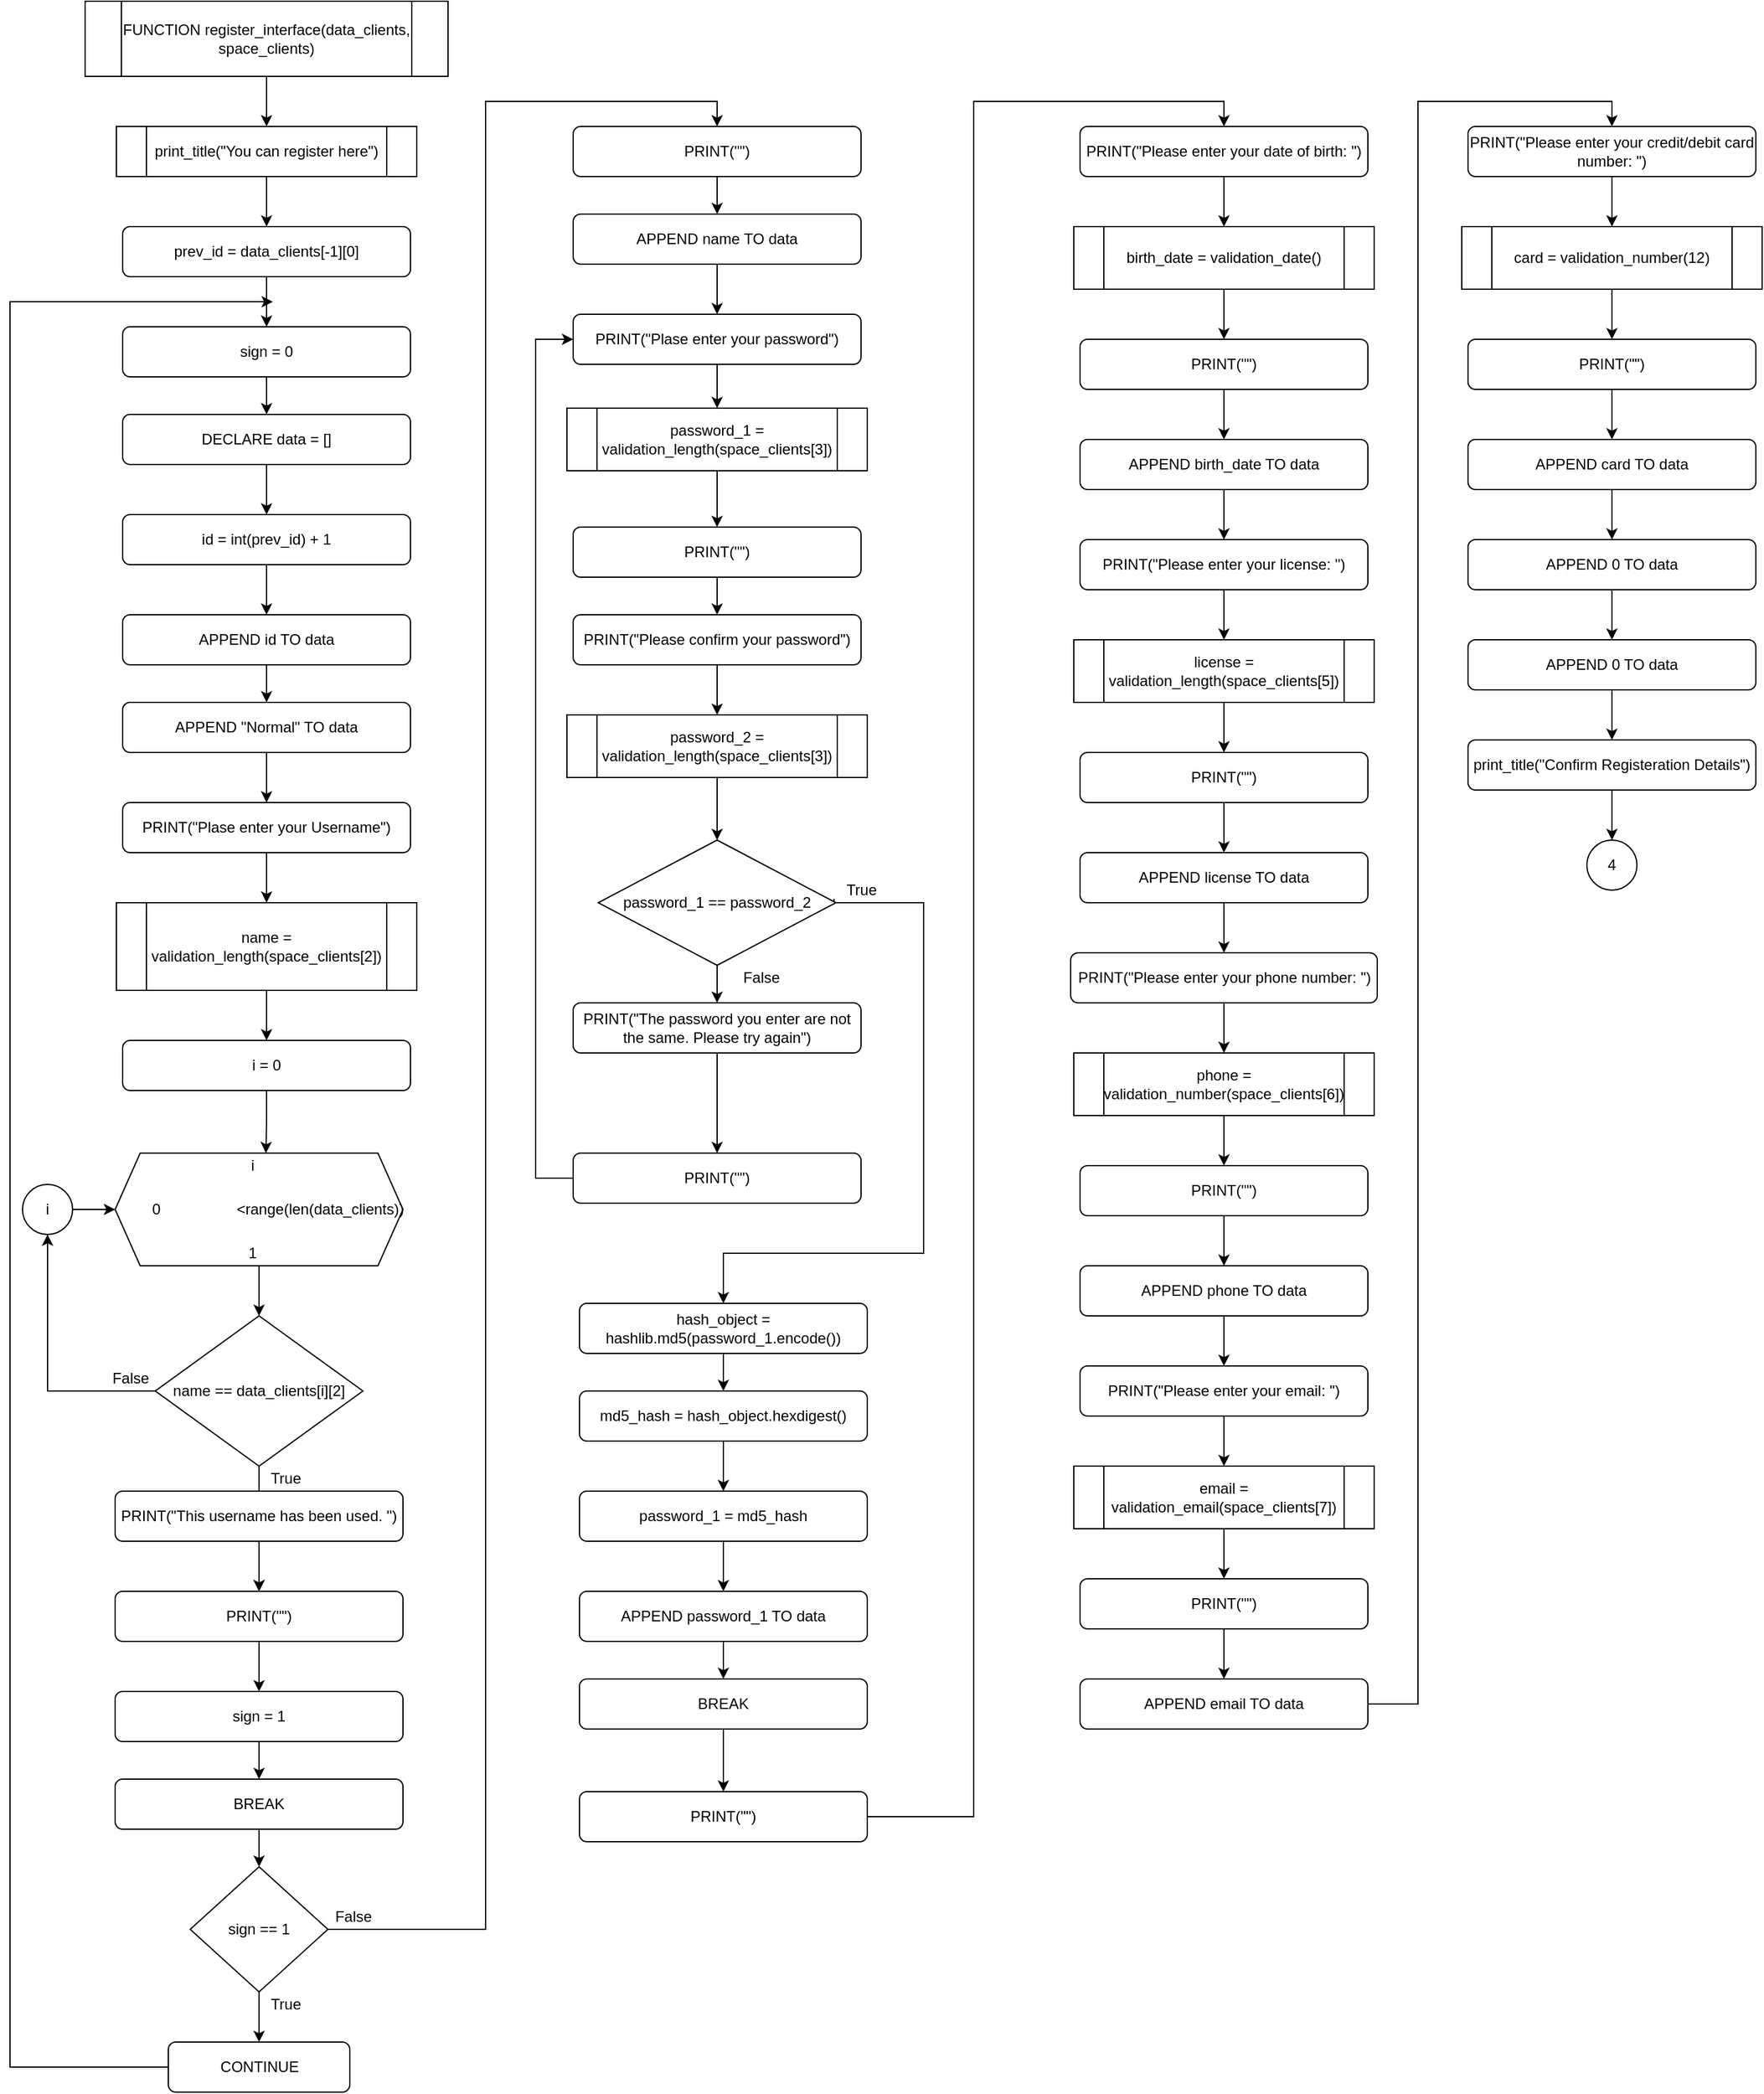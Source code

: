 <mxfile version="14.7.7" type="github" pages="2">
  <diagram id="sYsJsQVpLxdmxUYyXWgQ" name="Page-1">
    <mxGraphModel dx="1497" dy="1064" grid="1" gridSize="10" guides="1" tooltips="1" connect="1" arrows="1" fold="1" page="1" pageScale="1" pageWidth="3300" pageHeight="4681" math="0" shadow="0">
      <root>
        <mxCell id="0" />
        <mxCell id="1" parent="0" />
        <mxCell id="hcDw8LefCSgww1q8JTdR-18" value="" style="edgeStyle=orthogonalEdgeStyle;rounded=0;orthogonalLoop=1;jettySize=auto;html=1;" parent="1" source="hcDw8LefCSgww1q8JTdR-1" target="hcDw8LefCSgww1q8JTdR-17" edge="1">
          <mxGeometry relative="1" as="geometry" />
        </mxCell>
        <mxCell id="hcDw8LefCSgww1q8JTdR-1" value="FUNCTION register_interface(data_clients, space_clients)" style="shape=process;whiteSpace=wrap;html=1;backgroundOutline=1;" parent="1" vertex="1">
          <mxGeometry x="160" y="80" width="290" height="60" as="geometry" />
        </mxCell>
        <mxCell id="hcDw8LefCSgww1q8JTdR-8" value="" style="edgeStyle=orthogonalEdgeStyle;rounded=0;orthogonalLoop=1;jettySize=auto;html=1;" parent="1" source="hcDw8LefCSgww1q8JTdR-4" target="hcDw8LefCSgww1q8JTdR-7" edge="1">
          <mxGeometry relative="1" as="geometry" />
        </mxCell>
        <mxCell id="hcDw8LefCSgww1q8JTdR-4" value="prev_id = data_clients[-1][0]" style="rounded=1;whiteSpace=wrap;html=1;" parent="1" vertex="1">
          <mxGeometry x="190" y="260" width="230" height="40" as="geometry" />
        </mxCell>
        <mxCell id="hcDw8LefCSgww1q8JTdR-16" style="edgeStyle=orthogonalEdgeStyle;rounded=0;orthogonalLoop=1;jettySize=auto;html=1;entryX=0.5;entryY=0;entryDx=0;entryDy=0;" parent="1" source="hcDw8LefCSgww1q8JTdR-7" target="hcDw8LefCSgww1q8JTdR-10" edge="1">
          <mxGeometry relative="1" as="geometry" />
        </mxCell>
        <mxCell id="hcDw8LefCSgww1q8JTdR-7" value="sign = 0" style="rounded=1;whiteSpace=wrap;html=1;" parent="1" vertex="1">
          <mxGeometry x="190" y="340" width="230" height="40" as="geometry" />
        </mxCell>
        <mxCell id="hcDw8LefCSgww1q8JTdR-9" value="" style="edgeStyle=orthogonalEdgeStyle;rounded=0;orthogonalLoop=1;jettySize=auto;html=1;" parent="1" source="hcDw8LefCSgww1q8JTdR-10" target="hcDw8LefCSgww1q8JTdR-12" edge="1">
          <mxGeometry relative="1" as="geometry" />
        </mxCell>
        <mxCell id="hcDw8LefCSgww1q8JTdR-10" value="DECLARE data = []" style="rounded=1;whiteSpace=wrap;html=1;" parent="1" vertex="1">
          <mxGeometry x="190" y="410" width="230" height="40" as="geometry" />
        </mxCell>
        <mxCell id="hcDw8LefCSgww1q8JTdR-11" value="" style="edgeStyle=orthogonalEdgeStyle;rounded=0;orthogonalLoop=1;jettySize=auto;html=1;" parent="1" source="hcDw8LefCSgww1q8JTdR-12" target="hcDw8LefCSgww1q8JTdR-13" edge="1">
          <mxGeometry relative="1" as="geometry" />
        </mxCell>
        <mxCell id="hcDw8LefCSgww1q8JTdR-12" value="id = int(prev_id) + 1" style="rounded=1;whiteSpace=wrap;html=1;" parent="1" vertex="1">
          <mxGeometry x="190" y="490" width="230" height="40" as="geometry" />
        </mxCell>
        <mxCell id="hcDw8LefCSgww1q8JTdR-24" value="" style="edgeStyle=orthogonalEdgeStyle;rounded=0;orthogonalLoop=1;jettySize=auto;html=1;" parent="1" source="hcDw8LefCSgww1q8JTdR-13" target="hcDw8LefCSgww1q8JTdR-22" edge="1">
          <mxGeometry relative="1" as="geometry" />
        </mxCell>
        <mxCell id="hcDw8LefCSgww1q8JTdR-13" value="APPEND id TO data" style="rounded=1;whiteSpace=wrap;html=1;" parent="1" vertex="1">
          <mxGeometry x="190" y="570" width="230" height="40" as="geometry" />
        </mxCell>
        <mxCell id="hcDw8LefCSgww1q8JTdR-19" value="" style="edgeStyle=orthogonalEdgeStyle;rounded=0;orthogonalLoop=1;jettySize=auto;html=1;" parent="1" source="hcDw8LefCSgww1q8JTdR-17" target="hcDw8LefCSgww1q8JTdR-4" edge="1">
          <mxGeometry relative="1" as="geometry" />
        </mxCell>
        <mxCell id="hcDw8LefCSgww1q8JTdR-17" value="print_title(&quot;You can register here&quot;)" style="shape=process;whiteSpace=wrap;html=1;backgroundOutline=1;" parent="1" vertex="1">
          <mxGeometry x="185" y="180" width="240" height="40" as="geometry" />
        </mxCell>
        <mxCell id="hcDw8LefCSgww1q8JTdR-21" value="" style="edgeStyle=orthogonalEdgeStyle;rounded=0;orthogonalLoop=1;jettySize=auto;html=1;" parent="1" source="hcDw8LefCSgww1q8JTdR-22" target="hcDw8LefCSgww1q8JTdR-23" edge="1">
          <mxGeometry relative="1" as="geometry" />
        </mxCell>
        <mxCell id="hcDw8LefCSgww1q8JTdR-22" value="APPEND &quot;Normal&quot; TO data" style="rounded=1;whiteSpace=wrap;html=1;" parent="1" vertex="1">
          <mxGeometry x="190" y="640" width="230" height="40" as="geometry" />
        </mxCell>
        <mxCell id="hcDw8LefCSgww1q8JTdR-26" value="" style="edgeStyle=orthogonalEdgeStyle;rounded=0;orthogonalLoop=1;jettySize=auto;html=1;" parent="1" source="hcDw8LefCSgww1q8JTdR-23" target="hcDw8LefCSgww1q8JTdR-25" edge="1">
          <mxGeometry relative="1" as="geometry" />
        </mxCell>
        <mxCell id="hcDw8LefCSgww1q8JTdR-23" value="PRINT(&quot;Plase enter your Username&quot;)" style="rounded=1;whiteSpace=wrap;html=1;" parent="1" vertex="1">
          <mxGeometry x="190" y="720" width="230" height="40" as="geometry" />
        </mxCell>
        <mxCell id="hcDw8LefCSgww1q8JTdR-28" value="" style="edgeStyle=orthogonalEdgeStyle;rounded=0;orthogonalLoop=1;jettySize=auto;html=1;" parent="1" source="hcDw8LefCSgww1q8JTdR-25" target="hcDw8LefCSgww1q8JTdR-27" edge="1">
          <mxGeometry relative="1" as="geometry" />
        </mxCell>
        <mxCell id="hcDw8LefCSgww1q8JTdR-25" value="name = validation_length(space_clients[2])" style="shape=process;whiteSpace=wrap;html=1;backgroundOutline=1;" parent="1" vertex="1">
          <mxGeometry x="185" y="800" width="240" height="70" as="geometry" />
        </mxCell>
        <mxCell id="hcDw8LefCSgww1q8JTdR-35" style="edgeStyle=orthogonalEdgeStyle;rounded=0;orthogonalLoop=1;jettySize=auto;html=1;entryX=0.75;entryY=0;entryDx=0;entryDy=0;" parent="1" source="hcDw8LefCSgww1q8JTdR-27" target="hcDw8LefCSgww1q8JTdR-31" edge="1">
          <mxGeometry relative="1" as="geometry" />
        </mxCell>
        <mxCell id="hcDw8LefCSgww1q8JTdR-27" value="i = 0" style="rounded=1;whiteSpace=wrap;html=1;" parent="1" vertex="1">
          <mxGeometry x="190" y="910" width="230" height="40" as="geometry" />
        </mxCell>
        <mxCell id="hcDw8LefCSgww1q8JTdR-29" value="" style="group" parent="1" vertex="1" connectable="0">
          <mxGeometry x="184" y="1000" width="230" height="90" as="geometry" />
        </mxCell>
        <mxCell id="hcDw8LefCSgww1q8JTdR-30" value="" style="shape=hexagon;perimeter=hexagonPerimeter2;whiteSpace=wrap;html=1;fixedSize=1;" parent="hcDw8LefCSgww1q8JTdR-29" vertex="1">
          <mxGeometry width="230.0" height="90" as="geometry" />
        </mxCell>
        <mxCell id="hcDw8LefCSgww1q8JTdR-31" value="i" style="text;html=1;strokeColor=none;fillColor=none;align=center;verticalAlign=middle;whiteSpace=wrap;rounded=0;" parent="hcDw8LefCSgww1q8JTdR-29" vertex="1">
          <mxGeometry x="87.619" width="43.81" height="20" as="geometry" />
        </mxCell>
        <mxCell id="hcDw8LefCSgww1q8JTdR-32" value="0" style="text;html=1;strokeColor=none;fillColor=none;align=center;verticalAlign=middle;whiteSpace=wrap;rounded=0;" parent="hcDw8LefCSgww1q8JTdR-29" vertex="1">
          <mxGeometry x="10.952" y="35" width="43.81" height="20" as="geometry" />
        </mxCell>
        <mxCell id="hcDw8LefCSgww1q8JTdR-33" value="1" style="text;html=1;strokeColor=none;fillColor=none;align=center;verticalAlign=middle;whiteSpace=wrap;rounded=0;" parent="hcDw8LefCSgww1q8JTdR-29" vertex="1">
          <mxGeometry x="87.619" y="70" width="43.81" height="20" as="geometry" />
        </mxCell>
        <mxCell id="hcDw8LefCSgww1q8JTdR-34" value="&amp;lt;range(len(data_clients))" style="text;html=1;strokeColor=none;fillColor=none;align=center;verticalAlign=middle;whiteSpace=wrap;rounded=0;" parent="hcDw8LefCSgww1q8JTdR-29" vertex="1">
          <mxGeometry x="142.286" y="35" width="43.81" height="20" as="geometry" />
        </mxCell>
        <mxCell id="hcDw8LefCSgww1q8JTdR-46" value="" style="edgeStyle=orthogonalEdgeStyle;rounded=0;orthogonalLoop=1;jettySize=auto;html=1;" parent="1" source="hcDw8LefCSgww1q8JTdR-37" target="hcDw8LefCSgww1q8JTdR-42" edge="1">
          <mxGeometry relative="1" as="geometry" />
        </mxCell>
        <mxCell id="hcDw8LefCSgww1q8JTdR-48" style="edgeStyle=orthogonalEdgeStyle;rounded=0;orthogonalLoop=1;jettySize=auto;html=1;entryX=0.5;entryY=1;entryDx=0;entryDy=0;" parent="1" source="hcDw8LefCSgww1q8JTdR-37" target="hcDw8LefCSgww1q8JTdR-47" edge="1">
          <mxGeometry relative="1" as="geometry" />
        </mxCell>
        <mxCell id="hcDw8LefCSgww1q8JTdR-37" value="name == data_clients[i][2]" style="rhombus;whiteSpace=wrap;html=1;" parent="1" vertex="1">
          <mxGeometry x="216" y="1130" width="166" height="120" as="geometry" />
        </mxCell>
        <mxCell id="hcDw8LefCSgww1q8JTdR-38" value="" style="edgeStyle=orthogonalEdgeStyle;rounded=0;orthogonalLoop=1;jettySize=auto;html=1;" parent="1" source="hcDw8LefCSgww1q8JTdR-30" target="hcDw8LefCSgww1q8JTdR-37" edge="1">
          <mxGeometry relative="1" as="geometry" />
        </mxCell>
        <mxCell id="hcDw8LefCSgww1q8JTdR-39" value="" style="edgeStyle=orthogonalEdgeStyle;rounded=0;orthogonalLoop=1;jettySize=auto;html=1;" parent="1" source="hcDw8LefCSgww1q8JTdR-40" target="hcDw8LefCSgww1q8JTdR-42" edge="1">
          <mxGeometry relative="1" as="geometry" />
        </mxCell>
        <mxCell id="hcDw8LefCSgww1q8JTdR-40" value="PRINT(&quot;This username has been used. &quot;)" style="rounded=1;whiteSpace=wrap;html=1;" parent="1" vertex="1">
          <mxGeometry x="184" y="1270" width="230" height="40" as="geometry" />
        </mxCell>
        <mxCell id="hcDw8LefCSgww1q8JTdR-41" value="" style="edgeStyle=orthogonalEdgeStyle;rounded=0;orthogonalLoop=1;jettySize=auto;html=1;" parent="1" source="hcDw8LefCSgww1q8JTdR-42" target="hcDw8LefCSgww1q8JTdR-44" edge="1">
          <mxGeometry relative="1" as="geometry" />
        </mxCell>
        <mxCell id="hcDw8LefCSgww1q8JTdR-42" value="PRINT(&quot;&quot;)" style="rounded=1;whiteSpace=wrap;html=1;" parent="1" vertex="1">
          <mxGeometry x="184" y="1350" width="230" height="40" as="geometry" />
        </mxCell>
        <mxCell id="hcDw8LefCSgww1q8JTdR-43" value="" style="edgeStyle=orthogonalEdgeStyle;rounded=0;orthogonalLoop=1;jettySize=auto;html=1;" parent="1" source="hcDw8LefCSgww1q8JTdR-44" target="hcDw8LefCSgww1q8JTdR-45" edge="1">
          <mxGeometry relative="1" as="geometry" />
        </mxCell>
        <mxCell id="hcDw8LefCSgww1q8JTdR-44" value="sign = 1" style="rounded=1;whiteSpace=wrap;html=1;" parent="1" vertex="1">
          <mxGeometry x="184" y="1430" width="230" height="40" as="geometry" />
        </mxCell>
        <mxCell id="hcDw8LefCSgww1q8JTdR-57" value="" style="edgeStyle=orthogonalEdgeStyle;rounded=0;orthogonalLoop=1;jettySize=auto;html=1;" parent="1" source="hcDw8LefCSgww1q8JTdR-45" target="hcDw8LefCSgww1q8JTdR-53" edge="1">
          <mxGeometry relative="1" as="geometry" />
        </mxCell>
        <mxCell id="hcDw8LefCSgww1q8JTdR-45" value="BREAK" style="rounded=1;whiteSpace=wrap;html=1;" parent="1" vertex="1">
          <mxGeometry x="184" y="1500" width="230" height="40" as="geometry" />
        </mxCell>
        <mxCell id="hcDw8LefCSgww1q8JTdR-50" style="edgeStyle=orthogonalEdgeStyle;rounded=0;orthogonalLoop=1;jettySize=auto;html=1;entryX=0;entryY=0.5;entryDx=0;entryDy=0;" parent="1" source="hcDw8LefCSgww1q8JTdR-47" target="hcDw8LefCSgww1q8JTdR-30" edge="1">
          <mxGeometry relative="1" as="geometry" />
        </mxCell>
        <mxCell id="hcDw8LefCSgww1q8JTdR-47" value="i" style="ellipse;whiteSpace=wrap;html=1;aspect=fixed;" parent="1" vertex="1">
          <mxGeometry x="110" y="1025" width="40" height="40" as="geometry" />
        </mxCell>
        <mxCell id="hcDw8LefCSgww1q8JTdR-51" value="True" style="text;html=1;align=center;verticalAlign=middle;resizable=0;points=[];autosize=1;strokeColor=none;" parent="1" vertex="1">
          <mxGeometry x="300" y="1250" width="40" height="20" as="geometry" />
        </mxCell>
        <mxCell id="hcDw8LefCSgww1q8JTdR-52" value="False" style="text;html=1;align=center;verticalAlign=middle;resizable=0;points=[];autosize=1;strokeColor=none;" parent="1" vertex="1">
          <mxGeometry x="176" y="1170" width="40" height="20" as="geometry" />
        </mxCell>
        <mxCell id="hcDw8LefCSgww1q8JTdR-55" value="" style="edgeStyle=orthogonalEdgeStyle;rounded=0;orthogonalLoop=1;jettySize=auto;html=1;" parent="1" source="hcDw8LefCSgww1q8JTdR-53" target="hcDw8LefCSgww1q8JTdR-54" edge="1">
          <mxGeometry relative="1" as="geometry" />
        </mxCell>
        <mxCell id="hcDw8LefCSgww1q8JTdR-71" style="edgeStyle=orthogonalEdgeStyle;rounded=0;orthogonalLoop=1;jettySize=auto;html=1;entryX=0.5;entryY=0;entryDx=0;entryDy=0;" parent="1" source="hcDw8LefCSgww1q8JTdR-53" target="hcDw8LefCSgww1q8JTdR-61" edge="1">
          <mxGeometry relative="1" as="geometry">
            <Array as="points">
              <mxPoint x="480" y="1620" />
              <mxPoint x="480" y="160" />
              <mxPoint x="665" y="160" />
            </Array>
          </mxGeometry>
        </mxCell>
        <mxCell id="hcDw8LefCSgww1q8JTdR-53" value="sign == 1" style="rhombus;whiteSpace=wrap;html=1;" parent="1" vertex="1">
          <mxGeometry x="244" y="1570" width="110" height="100" as="geometry" />
        </mxCell>
        <mxCell id="hcDw8LefCSgww1q8JTdR-59" style="edgeStyle=orthogonalEdgeStyle;rounded=0;orthogonalLoop=1;jettySize=auto;html=1;" parent="1" source="hcDw8LefCSgww1q8JTdR-54" edge="1">
          <mxGeometry relative="1" as="geometry">
            <mxPoint x="310" y="320" as="targetPoint" />
            <Array as="points">
              <mxPoint x="100" y="1730" />
              <mxPoint x="100" y="320" />
            </Array>
          </mxGeometry>
        </mxCell>
        <mxCell id="hcDw8LefCSgww1q8JTdR-54" value="CONTINUE" style="rounded=1;whiteSpace=wrap;html=1;" parent="1" vertex="1">
          <mxGeometry x="226.5" y="1710" width="145" height="40" as="geometry" />
        </mxCell>
        <mxCell id="hcDw8LefCSgww1q8JTdR-58" value="True" style="text;html=1;align=center;verticalAlign=middle;resizable=0;points=[];autosize=1;strokeColor=none;" parent="1" vertex="1">
          <mxGeometry x="300" y="1670" width="40" height="20" as="geometry" />
        </mxCell>
        <mxCell id="hcDw8LefCSgww1q8JTdR-60" style="edgeStyle=orthogonalEdgeStyle;rounded=0;orthogonalLoop=1;jettySize=auto;html=1;entryX=0.5;entryY=0;entryDx=0;entryDy=0;" parent="1" source="hcDw8LefCSgww1q8JTdR-61" target="hcDw8LefCSgww1q8JTdR-63" edge="1">
          <mxGeometry relative="1" as="geometry" />
        </mxCell>
        <mxCell id="hcDw8LefCSgww1q8JTdR-61" value="PRINT(&quot;&quot;)" style="rounded=1;whiteSpace=wrap;html=1;" parent="1" vertex="1">
          <mxGeometry x="550" y="180" width="230" height="40" as="geometry" />
        </mxCell>
        <mxCell id="hcDw8LefCSgww1q8JTdR-62" value="" style="edgeStyle=orthogonalEdgeStyle;rounded=0;orthogonalLoop=1;jettySize=auto;html=1;" parent="1" source="hcDw8LefCSgww1q8JTdR-63" target="hcDw8LefCSgww1q8JTdR-65" edge="1">
          <mxGeometry relative="1" as="geometry" />
        </mxCell>
        <mxCell id="hcDw8LefCSgww1q8JTdR-63" value="APPEND name TO data" style="rounded=1;whiteSpace=wrap;html=1;" parent="1" vertex="1">
          <mxGeometry x="550" y="250" width="230" height="40" as="geometry" />
        </mxCell>
        <mxCell id="hcDw8LefCSgww1q8JTdR-74" value="" style="edgeStyle=orthogonalEdgeStyle;rounded=0;orthogonalLoop=1;jettySize=auto;html=1;" parent="1" source="hcDw8LefCSgww1q8JTdR-65" target="hcDw8LefCSgww1q8JTdR-73" edge="1">
          <mxGeometry relative="1" as="geometry" />
        </mxCell>
        <mxCell id="hcDw8LefCSgww1q8JTdR-65" value="PRINT(&quot;Plase enter your password&quot;)" style="rounded=1;whiteSpace=wrap;html=1;" parent="1" vertex="1">
          <mxGeometry x="550" y="330" width="230" height="40" as="geometry" />
        </mxCell>
        <mxCell id="hcDw8LefCSgww1q8JTdR-66" value="" style="edgeStyle=orthogonalEdgeStyle;rounded=0;orthogonalLoop=1;jettySize=auto;html=1;" parent="1" source="hcDw8LefCSgww1q8JTdR-67" target="hcDw8LefCSgww1q8JTdR-69" edge="1">
          <mxGeometry relative="1" as="geometry" />
        </mxCell>
        <mxCell id="hcDw8LefCSgww1q8JTdR-67" value="PRINT(&quot;&quot;)" style="rounded=1;whiteSpace=wrap;html=1;" parent="1" vertex="1">
          <mxGeometry x="550" y="500" width="230" height="40" as="geometry" />
        </mxCell>
        <mxCell id="hcDw8LefCSgww1q8JTdR-78" value="" style="edgeStyle=orthogonalEdgeStyle;rounded=0;orthogonalLoop=1;jettySize=auto;html=1;" parent="1" source="hcDw8LefCSgww1q8JTdR-69" target="hcDw8LefCSgww1q8JTdR-77" edge="1">
          <mxGeometry relative="1" as="geometry" />
        </mxCell>
        <mxCell id="hcDw8LefCSgww1q8JTdR-69" value="PRINT(&quot;Please confirm your password&quot;)" style="rounded=1;whiteSpace=wrap;html=1;" parent="1" vertex="1">
          <mxGeometry x="550" y="570" width="230" height="40" as="geometry" />
        </mxCell>
        <mxCell id="hcDw8LefCSgww1q8JTdR-72" value="False" style="text;html=1;align=center;verticalAlign=middle;resizable=0;points=[];autosize=1;strokeColor=none;" parent="1" vertex="1">
          <mxGeometry x="354" y="1600" width="40" height="20" as="geometry" />
        </mxCell>
        <mxCell id="hcDw8LefCSgww1q8JTdR-76" value="" style="edgeStyle=orthogonalEdgeStyle;rounded=0;orthogonalLoop=1;jettySize=auto;html=1;" parent="1" source="hcDw8LefCSgww1q8JTdR-73" target="hcDw8LefCSgww1q8JTdR-67" edge="1">
          <mxGeometry relative="1" as="geometry" />
        </mxCell>
        <mxCell id="hcDw8LefCSgww1q8JTdR-73" value="password_1 = validation_length(space_clients[3])" style="shape=process;whiteSpace=wrap;html=1;backgroundOutline=1;" parent="1" vertex="1">
          <mxGeometry x="545" y="405" width="240" height="50" as="geometry" />
        </mxCell>
        <mxCell id="hcDw8LefCSgww1q8JTdR-80" value="" style="edgeStyle=orthogonalEdgeStyle;rounded=0;orthogonalLoop=1;jettySize=auto;html=1;" parent="1" source="hcDw8LefCSgww1q8JTdR-77" target="hcDw8LefCSgww1q8JTdR-79" edge="1">
          <mxGeometry relative="1" as="geometry" />
        </mxCell>
        <mxCell id="hcDw8LefCSgww1q8JTdR-77" value="password_2 = validation_length(space_clients[3])" style="shape=process;whiteSpace=wrap;html=1;backgroundOutline=1;" parent="1" vertex="1">
          <mxGeometry x="545" y="650" width="240" height="50" as="geometry" />
        </mxCell>
        <mxCell id="hcDw8LefCSgww1q8JTdR-93" style="edgeStyle=orthogonalEdgeStyle;rounded=0;orthogonalLoop=1;jettySize=auto;html=1;entryX=0.5;entryY=0;entryDx=0;entryDy=0;exitX=-0.041;exitY=0.847;exitDx=0;exitDy=0;exitPerimeter=0;" parent="1" source="hcDw8LefCSgww1q8JTdR-92" target="hcDw8LefCSgww1q8JTdR-82" edge="1">
          <mxGeometry relative="1" as="geometry">
            <mxPoint x="785" y="800" as="sourcePoint" />
            <Array as="points">
              <mxPoint x="758" y="800" />
              <mxPoint x="830" y="800" />
              <mxPoint x="830" y="1080" />
              <mxPoint x="670" y="1080" />
            </Array>
          </mxGeometry>
        </mxCell>
        <mxCell id="hcDw8LefCSgww1q8JTdR-95" value="" style="edgeStyle=orthogonalEdgeStyle;rounded=0;orthogonalLoop=1;jettySize=auto;html=1;" parent="1" source="hcDw8LefCSgww1q8JTdR-79" target="hcDw8LefCSgww1q8JTdR-94" edge="1">
          <mxGeometry relative="1" as="geometry" />
        </mxCell>
        <mxCell id="hcDw8LefCSgww1q8JTdR-79" value="password_1 == password_2" style="rhombus;whiteSpace=wrap;html=1;" parent="1" vertex="1">
          <mxGeometry x="570" y="750" width="190" height="100" as="geometry" />
        </mxCell>
        <mxCell id="hcDw8LefCSgww1q8JTdR-81" style="edgeStyle=orthogonalEdgeStyle;rounded=0;orthogonalLoop=1;jettySize=auto;html=1;entryX=0.5;entryY=0;entryDx=0;entryDy=0;" parent="1" source="hcDw8LefCSgww1q8JTdR-82" target="hcDw8LefCSgww1q8JTdR-84" edge="1">
          <mxGeometry relative="1" as="geometry" />
        </mxCell>
        <mxCell id="hcDw8LefCSgww1q8JTdR-82" value="hash_object = hashlib.md5(password_1.encode())" style="rounded=1;whiteSpace=wrap;html=1;" parent="1" vertex="1">
          <mxGeometry x="555" y="1120" width="230" height="40" as="geometry" />
        </mxCell>
        <mxCell id="hcDw8LefCSgww1q8JTdR-83" value="" style="edgeStyle=orthogonalEdgeStyle;rounded=0;orthogonalLoop=1;jettySize=auto;html=1;" parent="1" source="hcDw8LefCSgww1q8JTdR-84" target="hcDw8LefCSgww1q8JTdR-86" edge="1">
          <mxGeometry relative="1" as="geometry" />
        </mxCell>
        <mxCell id="hcDw8LefCSgww1q8JTdR-84" value="md5_hash = hash_object.hexdigest()" style="rounded=1;whiteSpace=wrap;html=1;" parent="1" vertex="1">
          <mxGeometry x="555" y="1190" width="230" height="40" as="geometry" />
        </mxCell>
        <mxCell id="hcDw8LefCSgww1q8JTdR-85" value="" style="edgeStyle=orthogonalEdgeStyle;rounded=0;orthogonalLoop=1;jettySize=auto;html=1;" parent="1" source="hcDw8LefCSgww1q8JTdR-86" target="hcDw8LefCSgww1q8JTdR-88" edge="1">
          <mxGeometry relative="1" as="geometry" />
        </mxCell>
        <mxCell id="hcDw8LefCSgww1q8JTdR-86" value="password_1 = md5_hash" style="rounded=1;whiteSpace=wrap;html=1;" parent="1" vertex="1">
          <mxGeometry x="555" y="1270" width="230" height="40" as="geometry" />
        </mxCell>
        <mxCell id="hcDw8LefCSgww1q8JTdR-87" value="" style="edgeStyle=orthogonalEdgeStyle;rounded=0;orthogonalLoop=1;jettySize=auto;html=1;" parent="1" source="hcDw8LefCSgww1q8JTdR-88" target="hcDw8LefCSgww1q8JTdR-89" edge="1">
          <mxGeometry relative="1" as="geometry" />
        </mxCell>
        <mxCell id="hcDw8LefCSgww1q8JTdR-88" value="APPEND password_1 TO data" style="rounded=1;whiteSpace=wrap;html=1;" parent="1" vertex="1">
          <mxGeometry x="555" y="1350" width="230" height="40" as="geometry" />
        </mxCell>
        <mxCell id="hcDw8LefCSgww1q8JTdR-101" value="" style="edgeStyle=orthogonalEdgeStyle;rounded=0;orthogonalLoop=1;jettySize=auto;html=1;" parent="1" source="hcDw8LefCSgww1q8JTdR-89" target="hcDw8LefCSgww1q8JTdR-100" edge="1">
          <mxGeometry relative="1" as="geometry" />
        </mxCell>
        <mxCell id="hcDw8LefCSgww1q8JTdR-89" value="BREAK" style="rounded=1;whiteSpace=wrap;html=1;" parent="1" vertex="1">
          <mxGeometry x="555" y="1420" width="230" height="40" as="geometry" />
        </mxCell>
        <mxCell id="hcDw8LefCSgww1q8JTdR-92" value="True" style="text;html=1;align=center;verticalAlign=middle;resizable=0;points=[];autosize=1;strokeColor=none;" parent="1" vertex="1">
          <mxGeometry x="760" y="780" width="40" height="20" as="geometry" />
        </mxCell>
        <mxCell id="hcDw8LefCSgww1q8JTdR-97" value="" style="edgeStyle=orthogonalEdgeStyle;rounded=0;orthogonalLoop=1;jettySize=auto;html=1;" parent="1" source="hcDw8LefCSgww1q8JTdR-94" target="hcDw8LefCSgww1q8JTdR-96" edge="1">
          <mxGeometry relative="1" as="geometry" />
        </mxCell>
        <mxCell id="hcDw8LefCSgww1q8JTdR-94" value="PRINT(&quot;The password you enter are not the same. Please try again&quot;)" style="rounded=1;whiteSpace=wrap;html=1;" parent="1" vertex="1">
          <mxGeometry x="550" y="880" width="230" height="40" as="geometry" />
        </mxCell>
        <mxCell id="hcDw8LefCSgww1q8JTdR-98" style="edgeStyle=orthogonalEdgeStyle;rounded=0;orthogonalLoop=1;jettySize=auto;html=1;entryX=0;entryY=0.5;entryDx=0;entryDy=0;" parent="1" source="hcDw8LefCSgww1q8JTdR-96" target="hcDw8LefCSgww1q8JTdR-65" edge="1">
          <mxGeometry relative="1" as="geometry">
            <Array as="points">
              <mxPoint x="520" y="1020" />
              <mxPoint x="520" y="350" />
            </Array>
          </mxGeometry>
        </mxCell>
        <mxCell id="hcDw8LefCSgww1q8JTdR-96" value="PRINT(&quot;&quot;)" style="rounded=1;whiteSpace=wrap;html=1;" parent="1" vertex="1">
          <mxGeometry x="550" y="1000" width="230" height="40" as="geometry" />
        </mxCell>
        <mxCell id="hcDw8LefCSgww1q8JTdR-99" value="False" style="text;html=1;align=center;verticalAlign=middle;resizable=0;points=[];autosize=1;strokeColor=none;" parent="1" vertex="1">
          <mxGeometry x="680" y="850" width="40" height="20" as="geometry" />
        </mxCell>
        <mxCell id="hcDw8LefCSgww1q8JTdR-109" style="edgeStyle=orthogonalEdgeStyle;rounded=0;orthogonalLoop=1;jettySize=auto;html=1;entryX=0.5;entryY=0;entryDx=0;entryDy=0;" parent="1" source="hcDw8LefCSgww1q8JTdR-100" target="hcDw8LefCSgww1q8JTdR-103" edge="1">
          <mxGeometry relative="1" as="geometry" />
        </mxCell>
        <mxCell id="hcDw8LefCSgww1q8JTdR-100" value="PRINT(&quot;&quot;)" style="rounded=1;whiteSpace=wrap;html=1;" parent="1" vertex="1">
          <mxGeometry x="555" y="1510" width="230" height="40" as="geometry" />
        </mxCell>
        <mxCell id="hcDw8LefCSgww1q8JTdR-102" value="" style="edgeStyle=orthogonalEdgeStyle;rounded=0;orthogonalLoop=1;jettySize=auto;html=1;" parent="1" source="hcDw8LefCSgww1q8JTdR-103" target="hcDw8LefCSgww1q8JTdR-104" edge="1">
          <mxGeometry relative="1" as="geometry" />
        </mxCell>
        <mxCell id="hcDw8LefCSgww1q8JTdR-103" value="PRINT(&quot;Please enter your date of birth: &quot;)" style="rounded=1;whiteSpace=wrap;html=1;" parent="1" vertex="1">
          <mxGeometry x="955" y="180" width="230" height="40" as="geometry" />
        </mxCell>
        <mxCell id="hcDw8LefCSgww1q8JTdR-106" value="" style="edgeStyle=orthogonalEdgeStyle;rounded=0;orthogonalLoop=1;jettySize=auto;html=1;" parent="1" source="hcDw8LefCSgww1q8JTdR-104" target="hcDw8LefCSgww1q8JTdR-105" edge="1">
          <mxGeometry relative="1" as="geometry" />
        </mxCell>
        <mxCell id="hcDw8LefCSgww1q8JTdR-104" value="birth_date = validation_date()" style="shape=process;whiteSpace=wrap;html=1;backgroundOutline=1;" parent="1" vertex="1">
          <mxGeometry x="950" y="260" width="240" height="50" as="geometry" />
        </mxCell>
        <mxCell id="hcDw8LefCSgww1q8JTdR-108" value="" style="edgeStyle=orthogonalEdgeStyle;rounded=0;orthogonalLoop=1;jettySize=auto;html=1;" parent="1" source="hcDw8LefCSgww1q8JTdR-105" target="hcDw8LefCSgww1q8JTdR-107" edge="1">
          <mxGeometry relative="1" as="geometry" />
        </mxCell>
        <mxCell id="hcDw8LefCSgww1q8JTdR-105" value="PRINT(&quot;&quot;)" style="rounded=1;whiteSpace=wrap;html=1;" parent="1" vertex="1">
          <mxGeometry x="955" y="350" width="230" height="40" as="geometry" />
        </mxCell>
        <mxCell id="hcDw8LefCSgww1q8JTdR-119" style="edgeStyle=orthogonalEdgeStyle;rounded=0;orthogonalLoop=1;jettySize=auto;html=1;entryX=0.5;entryY=0;entryDx=0;entryDy=0;" parent="1" source="hcDw8LefCSgww1q8JTdR-107" target="hcDw8LefCSgww1q8JTdR-111" edge="1">
          <mxGeometry relative="1" as="geometry" />
        </mxCell>
        <mxCell id="hcDw8LefCSgww1q8JTdR-107" value="APPEND birth_date TO data" style="rounded=1;whiteSpace=wrap;html=1;" parent="1" vertex="1">
          <mxGeometry x="955" y="430" width="230" height="40" as="geometry" />
        </mxCell>
        <mxCell id="hcDw8LefCSgww1q8JTdR-110" value="" style="edgeStyle=orthogonalEdgeStyle;rounded=0;orthogonalLoop=1;jettySize=auto;html=1;" parent="1" source="hcDw8LefCSgww1q8JTdR-111" target="hcDw8LefCSgww1q8JTdR-113" edge="1">
          <mxGeometry relative="1" as="geometry" />
        </mxCell>
        <mxCell id="hcDw8LefCSgww1q8JTdR-111" value="PRINT(&quot;Please enter your license: &quot;)" style="rounded=1;whiteSpace=wrap;html=1;" parent="1" vertex="1">
          <mxGeometry x="955" y="510" width="230" height="40" as="geometry" />
        </mxCell>
        <mxCell id="hcDw8LefCSgww1q8JTdR-112" value="" style="edgeStyle=orthogonalEdgeStyle;rounded=0;orthogonalLoop=1;jettySize=auto;html=1;" parent="1" source="hcDw8LefCSgww1q8JTdR-113" target="hcDw8LefCSgww1q8JTdR-115" edge="1">
          <mxGeometry relative="1" as="geometry" />
        </mxCell>
        <mxCell id="hcDw8LefCSgww1q8JTdR-113" value="license = validation_length(space_clients[5])" style="shape=process;whiteSpace=wrap;html=1;backgroundOutline=1;" parent="1" vertex="1">
          <mxGeometry x="950" y="590" width="240" height="50" as="geometry" />
        </mxCell>
        <mxCell id="hcDw8LefCSgww1q8JTdR-114" value="" style="edgeStyle=orthogonalEdgeStyle;rounded=0;orthogonalLoop=1;jettySize=auto;html=1;" parent="1" source="hcDw8LefCSgww1q8JTdR-115" target="hcDw8LefCSgww1q8JTdR-116" edge="1">
          <mxGeometry relative="1" as="geometry" />
        </mxCell>
        <mxCell id="hcDw8LefCSgww1q8JTdR-115" value="PRINT(&quot;&quot;)" style="rounded=1;whiteSpace=wrap;html=1;" parent="1" vertex="1">
          <mxGeometry x="955" y="680" width="230" height="40" as="geometry" />
        </mxCell>
        <mxCell id="hcDw8LefCSgww1q8JTdR-127" style="edgeStyle=orthogonalEdgeStyle;rounded=0;orthogonalLoop=1;jettySize=auto;html=1;entryX=0.5;entryY=0;entryDx=0;entryDy=0;" parent="1" source="hcDw8LefCSgww1q8JTdR-116" target="hcDw8LefCSgww1q8JTdR-121" edge="1">
          <mxGeometry relative="1" as="geometry" />
        </mxCell>
        <mxCell id="hcDw8LefCSgww1q8JTdR-116" value="APPEND license TO data" style="rounded=1;whiteSpace=wrap;html=1;" parent="1" vertex="1">
          <mxGeometry x="955" y="760" width="230" height="40" as="geometry" />
        </mxCell>
        <mxCell id="hcDw8LefCSgww1q8JTdR-120" value="" style="edgeStyle=orthogonalEdgeStyle;rounded=0;orthogonalLoop=1;jettySize=auto;html=1;" parent="1" source="hcDw8LefCSgww1q8JTdR-121" target="hcDw8LefCSgww1q8JTdR-123" edge="1">
          <mxGeometry relative="1" as="geometry" />
        </mxCell>
        <mxCell id="hcDw8LefCSgww1q8JTdR-121" value="PRINT(&quot;Please enter your phone number: &quot;)" style="rounded=1;whiteSpace=wrap;html=1;" parent="1" vertex="1">
          <mxGeometry x="947.5" y="840" width="245" height="40" as="geometry" />
        </mxCell>
        <mxCell id="hcDw8LefCSgww1q8JTdR-122" value="" style="edgeStyle=orthogonalEdgeStyle;rounded=0;orthogonalLoop=1;jettySize=auto;html=1;" parent="1" source="hcDw8LefCSgww1q8JTdR-123" target="hcDw8LefCSgww1q8JTdR-125" edge="1">
          <mxGeometry relative="1" as="geometry" />
        </mxCell>
        <mxCell id="hcDw8LefCSgww1q8JTdR-123" value="phone = validation_number(space_clients[6])" style="shape=process;whiteSpace=wrap;html=1;backgroundOutline=1;" parent="1" vertex="1">
          <mxGeometry x="950" y="920" width="240" height="50" as="geometry" />
        </mxCell>
        <mxCell id="hcDw8LefCSgww1q8JTdR-124" value="" style="edgeStyle=orthogonalEdgeStyle;rounded=0;orthogonalLoop=1;jettySize=auto;html=1;" parent="1" source="hcDw8LefCSgww1q8JTdR-125" target="hcDw8LefCSgww1q8JTdR-126" edge="1">
          <mxGeometry relative="1" as="geometry" />
        </mxCell>
        <mxCell id="hcDw8LefCSgww1q8JTdR-125" value="PRINT(&quot;&quot;)" style="rounded=1;whiteSpace=wrap;html=1;" parent="1" vertex="1">
          <mxGeometry x="955" y="1010" width="230" height="40" as="geometry" />
        </mxCell>
        <mxCell id="hcDw8LefCSgww1q8JTdR-135" style="edgeStyle=orthogonalEdgeStyle;rounded=0;orthogonalLoop=1;jettySize=auto;html=1;entryX=0.5;entryY=0;entryDx=0;entryDy=0;" parent="1" source="hcDw8LefCSgww1q8JTdR-126" target="hcDw8LefCSgww1q8JTdR-129" edge="1">
          <mxGeometry relative="1" as="geometry" />
        </mxCell>
        <mxCell id="hcDw8LefCSgww1q8JTdR-126" value="APPEND phone TO data" style="rounded=1;whiteSpace=wrap;html=1;" parent="1" vertex="1">
          <mxGeometry x="955" y="1090" width="230" height="40" as="geometry" />
        </mxCell>
        <mxCell id="hcDw8LefCSgww1q8JTdR-128" value="" style="edgeStyle=orthogonalEdgeStyle;rounded=0;orthogonalLoop=1;jettySize=auto;html=1;" parent="1" source="hcDw8LefCSgww1q8JTdR-129" target="hcDw8LefCSgww1q8JTdR-131" edge="1">
          <mxGeometry relative="1" as="geometry" />
        </mxCell>
        <mxCell id="hcDw8LefCSgww1q8JTdR-129" value="PRINT(&quot;Please enter your email: &quot;)" style="rounded=1;whiteSpace=wrap;html=1;" parent="1" vertex="1">
          <mxGeometry x="955" y="1170" width="230" height="40" as="geometry" />
        </mxCell>
        <mxCell id="hcDw8LefCSgww1q8JTdR-130" value="" style="edgeStyle=orthogonalEdgeStyle;rounded=0;orthogonalLoop=1;jettySize=auto;html=1;" parent="1" source="hcDw8LefCSgww1q8JTdR-131" target="hcDw8LefCSgww1q8JTdR-133" edge="1">
          <mxGeometry relative="1" as="geometry" />
        </mxCell>
        <mxCell id="hcDw8LefCSgww1q8JTdR-131" value="email = validation_email(space_clients[7])" style="shape=process;whiteSpace=wrap;html=1;backgroundOutline=1;" parent="1" vertex="1">
          <mxGeometry x="950" y="1250" width="240" height="50" as="geometry" />
        </mxCell>
        <mxCell id="hcDw8LefCSgww1q8JTdR-132" value="" style="edgeStyle=orthogonalEdgeStyle;rounded=0;orthogonalLoop=1;jettySize=auto;html=1;" parent="1" source="hcDw8LefCSgww1q8JTdR-133" target="hcDw8LefCSgww1q8JTdR-134" edge="1">
          <mxGeometry relative="1" as="geometry" />
        </mxCell>
        <mxCell id="hcDw8LefCSgww1q8JTdR-133" value="PRINT(&quot;&quot;)" style="rounded=1;whiteSpace=wrap;html=1;" parent="1" vertex="1">
          <mxGeometry x="955" y="1340" width="230" height="40" as="geometry" />
        </mxCell>
        <mxCell id="hcDw8LefCSgww1q8JTdR-147" style="edgeStyle=orthogonalEdgeStyle;rounded=0;orthogonalLoop=1;jettySize=auto;html=1;entryX=0.5;entryY=0;entryDx=0;entryDy=0;" parent="1" source="hcDw8LefCSgww1q8JTdR-134" target="hcDw8LefCSgww1q8JTdR-137" edge="1">
          <mxGeometry relative="1" as="geometry" />
        </mxCell>
        <mxCell id="hcDw8LefCSgww1q8JTdR-134" value="APPEND email TO data" style="rounded=1;whiteSpace=wrap;html=1;" parent="1" vertex="1">
          <mxGeometry x="955" y="1420" width="230" height="40" as="geometry" />
        </mxCell>
        <mxCell id="hcDw8LefCSgww1q8JTdR-136" value="" style="edgeStyle=orthogonalEdgeStyle;rounded=0;orthogonalLoop=1;jettySize=auto;html=1;" parent="1" source="hcDw8LefCSgww1q8JTdR-137" target="hcDw8LefCSgww1q8JTdR-139" edge="1">
          <mxGeometry relative="1" as="geometry" />
        </mxCell>
        <mxCell id="hcDw8LefCSgww1q8JTdR-137" value="PRINT(&quot;Please enter your credit/debit card number: &quot;)" style="rounded=1;whiteSpace=wrap;html=1;" parent="1" vertex="1">
          <mxGeometry x="1265" y="180" width="230" height="40" as="geometry" />
        </mxCell>
        <mxCell id="hcDw8LefCSgww1q8JTdR-138" value="" style="edgeStyle=orthogonalEdgeStyle;rounded=0;orthogonalLoop=1;jettySize=auto;html=1;" parent="1" source="hcDw8LefCSgww1q8JTdR-139" target="hcDw8LefCSgww1q8JTdR-141" edge="1">
          <mxGeometry relative="1" as="geometry" />
        </mxCell>
        <mxCell id="hcDw8LefCSgww1q8JTdR-139" value="card = validation_number(12)" style="shape=process;whiteSpace=wrap;html=1;backgroundOutline=1;" parent="1" vertex="1">
          <mxGeometry x="1260" y="260" width="240" height="50" as="geometry" />
        </mxCell>
        <mxCell id="hcDw8LefCSgww1q8JTdR-140" value="" style="edgeStyle=orthogonalEdgeStyle;rounded=0;orthogonalLoop=1;jettySize=auto;html=1;" parent="1" source="hcDw8LefCSgww1q8JTdR-141" target="hcDw8LefCSgww1q8JTdR-143" edge="1">
          <mxGeometry relative="1" as="geometry" />
        </mxCell>
        <mxCell id="hcDw8LefCSgww1q8JTdR-141" value="PRINT(&quot;&quot;)" style="rounded=1;whiteSpace=wrap;html=1;" parent="1" vertex="1">
          <mxGeometry x="1265" y="350" width="230" height="40" as="geometry" />
        </mxCell>
        <mxCell id="hcDw8LefCSgww1q8JTdR-142" style="edgeStyle=orthogonalEdgeStyle;rounded=0;orthogonalLoop=1;jettySize=auto;html=1;entryX=0.5;entryY=0;entryDx=0;entryDy=0;" parent="1" source="hcDw8LefCSgww1q8JTdR-143" target="hcDw8LefCSgww1q8JTdR-144" edge="1">
          <mxGeometry relative="1" as="geometry" />
        </mxCell>
        <mxCell id="hcDw8LefCSgww1q8JTdR-143" value="APPEND card TO data" style="rounded=1;whiteSpace=wrap;html=1;" parent="1" vertex="1">
          <mxGeometry x="1265" y="430" width="230" height="40" as="geometry" />
        </mxCell>
        <mxCell id="hcDw8LefCSgww1q8JTdR-146" value="" style="edgeStyle=orthogonalEdgeStyle;rounded=0;orthogonalLoop=1;jettySize=auto;html=1;" parent="1" source="hcDw8LefCSgww1q8JTdR-144" target="hcDw8LefCSgww1q8JTdR-145" edge="1">
          <mxGeometry relative="1" as="geometry" />
        </mxCell>
        <mxCell id="hcDw8LefCSgww1q8JTdR-144" value="APPEND 0 TO data" style="rounded=1;whiteSpace=wrap;html=1;" parent="1" vertex="1">
          <mxGeometry x="1265" y="510" width="230" height="40" as="geometry" />
        </mxCell>
        <mxCell id="hcDw8LefCSgww1q8JTdR-149" value="" style="edgeStyle=orthogonalEdgeStyle;rounded=0;orthogonalLoop=1;jettySize=auto;html=1;" parent="1" source="hcDw8LefCSgww1q8JTdR-145" target="hcDw8LefCSgww1q8JTdR-148" edge="1">
          <mxGeometry relative="1" as="geometry" />
        </mxCell>
        <mxCell id="hcDw8LefCSgww1q8JTdR-145" value="APPEND 0 TO data" style="rounded=1;whiteSpace=wrap;html=1;" parent="1" vertex="1">
          <mxGeometry x="1265" y="590" width="230" height="40" as="geometry" />
        </mxCell>
        <mxCell id="hcDw8LefCSgww1q8JTdR-151" value="" style="edgeStyle=orthogonalEdgeStyle;rounded=0;orthogonalLoop=1;jettySize=auto;html=1;" parent="1" source="hcDw8LefCSgww1q8JTdR-148" target="hcDw8LefCSgww1q8JTdR-150" edge="1">
          <mxGeometry relative="1" as="geometry" />
        </mxCell>
        <mxCell id="hcDw8LefCSgww1q8JTdR-148" value="print_title(&quot;Confirm Registeration Details&quot;)" style="rounded=1;whiteSpace=wrap;html=1;" parent="1" vertex="1">
          <mxGeometry x="1265" y="670" width="230" height="40" as="geometry" />
        </mxCell>
        <mxCell id="hcDw8LefCSgww1q8JTdR-150" value="4" style="ellipse;whiteSpace=wrap;html=1;aspect=fixed;" parent="1" vertex="1">
          <mxGeometry x="1360" y="750" width="40" height="40" as="geometry" />
        </mxCell>
      </root>
    </mxGraphModel>
  </diagram>
  <diagram id="JDbz982rP4CvaXAtnadK" name="Page-2">
    <mxGraphModel dx="1048" dy="745" grid="1" gridSize="10" guides="1" tooltips="1" connect="1" arrows="1" fold="1" page="1" pageScale="1" pageWidth="3300" pageHeight="4681" math="0" shadow="0">
      <root>
        <mxCell id="OUHFac_q8Ri_ZJMlJ3-6-0" />
        <mxCell id="OUHFac_q8Ri_ZJMlJ3-6-1" parent="OUHFac_q8Ri_ZJMlJ3-6-0" />
        <mxCell id="eQ3unG5JYTWfye-ZA8Xf-8" style="edgeStyle=orthogonalEdgeStyle;rounded=0;orthogonalLoop=1;jettySize=auto;html=1;entryX=0.5;entryY=0;entryDx=0;entryDy=0;" parent="OUHFac_q8Ri_ZJMlJ3-6-1" source="eQ3unG5JYTWfye-ZA8Xf-1" target="eQ3unG5JYTWfye-ZA8Xf-4" edge="1">
          <mxGeometry relative="1" as="geometry" />
        </mxCell>
        <mxCell id="eQ3unG5JYTWfye-ZA8Xf-1" value="4" style="ellipse;whiteSpace=wrap;html=1;aspect=fixed;" parent="OUHFac_q8Ri_ZJMlJ3-6-1" vertex="1">
          <mxGeometry x="330" y="140" width="40" height="40" as="geometry" />
        </mxCell>
        <mxCell id="eQ3unG5JYTWfye-ZA8Xf-2" value="" style="group" parent="OUHFac_q8Ri_ZJMlJ3-6-1" vertex="1" connectable="0">
          <mxGeometry x="240" y="250" width="230" height="90" as="geometry" />
        </mxCell>
        <mxCell id="eQ3unG5JYTWfye-ZA8Xf-3" value="" style="shape=hexagon;perimeter=hexagonPerimeter2;whiteSpace=wrap;html=1;fixedSize=1;" parent="eQ3unG5JYTWfye-ZA8Xf-2" vertex="1">
          <mxGeometry width="230.0" height="90" as="geometry" />
        </mxCell>
        <mxCell id="eQ3unG5JYTWfye-ZA8Xf-4" value="i" style="text;html=1;strokeColor=none;fillColor=none;align=center;verticalAlign=middle;whiteSpace=wrap;rounded=0;" parent="eQ3unG5JYTWfye-ZA8Xf-2" vertex="1">
          <mxGeometry x="87.619" width="43.81" height="20" as="geometry" />
        </mxCell>
        <mxCell id="eQ3unG5JYTWfye-ZA8Xf-5" value="0" style="text;html=1;strokeColor=none;fillColor=none;align=center;verticalAlign=middle;whiteSpace=wrap;rounded=0;" parent="eQ3unG5JYTWfye-ZA8Xf-2" vertex="1">
          <mxGeometry x="10.952" y="35" width="43.81" height="20" as="geometry" />
        </mxCell>
        <mxCell id="eQ3unG5JYTWfye-ZA8Xf-6" value="1" style="text;html=1;strokeColor=none;fillColor=none;align=center;verticalAlign=middle;whiteSpace=wrap;rounded=0;" parent="eQ3unG5JYTWfye-ZA8Xf-2" vertex="1">
          <mxGeometry x="87.619" y="70" width="43.81" height="20" as="geometry" />
        </mxCell>
        <mxCell id="eQ3unG5JYTWfye-ZA8Xf-7" value="data" style="text;html=1;strokeColor=none;fillColor=none;align=center;verticalAlign=middle;whiteSpace=wrap;rounded=0;" parent="eQ3unG5JYTWfye-ZA8Xf-2" vertex="1">
          <mxGeometry x="164.286" y="35" width="43.81" height="20" as="geometry" />
        </mxCell>
        <mxCell id="eQ3unG5JYTWfye-ZA8Xf-14" style="edgeStyle=orthogonalEdgeStyle;rounded=0;orthogonalLoop=1;jettySize=auto;html=1;entryX=0.5;entryY=0;entryDx=0;entryDy=0;" parent="OUHFac_q8Ri_ZJMlJ3-6-1" source="eQ3unG5JYTWfye-ZA8Xf-9" target="eQ3unG5JYTWfye-ZA8Xf-11" edge="1">
          <mxGeometry relative="1" as="geometry" />
        </mxCell>
        <mxCell id="eQ3unG5JYTWfye-ZA8Xf-25" style="edgeStyle=orthogonalEdgeStyle;rounded=0;orthogonalLoop=1;jettySize=auto;html=1;" parent="OUHFac_q8Ri_ZJMlJ3-6-1" source="eQ3unG5JYTWfye-ZA8Xf-9" target="eQ3unG5JYTWfye-ZA8Xf-16" edge="1">
          <mxGeometry relative="1" as="geometry">
            <Array as="points">
              <mxPoint x="460" y="450" />
              <mxPoint x="460" y="700" />
              <mxPoint x="355" y="700" />
            </Array>
          </mxGeometry>
        </mxCell>
        <mxCell id="eQ3unG5JYTWfye-ZA8Xf-9" value="k == 3" style="rhombus;whiteSpace=wrap;html=1;" parent="OUHFac_q8Ri_ZJMlJ3-6-1" vertex="1">
          <mxGeometry x="300" y="400" width="110" height="100" as="geometry" />
        </mxCell>
        <mxCell id="eQ3unG5JYTWfye-ZA8Xf-10" value="" style="edgeStyle=orthogonalEdgeStyle;rounded=0;orthogonalLoop=1;jettySize=auto;html=1;" parent="OUHFac_q8Ri_ZJMlJ3-6-1" source="eQ3unG5JYTWfye-ZA8Xf-3" target="eQ3unG5JYTWfye-ZA8Xf-9" edge="1">
          <mxGeometry relative="1" as="geometry" />
        </mxCell>
        <mxCell id="eQ3unG5JYTWfye-ZA8Xf-15" value="" style="edgeStyle=orthogonalEdgeStyle;rounded=0;orthogonalLoop=1;jettySize=auto;html=1;" parent="OUHFac_q8Ri_ZJMlJ3-6-1" source="eQ3unG5JYTWfye-ZA8Xf-11" target="eQ3unG5JYTWfye-ZA8Xf-12" edge="1">
          <mxGeometry relative="1" as="geometry" />
        </mxCell>
        <mxCell id="eQ3unG5JYTWfye-ZA8Xf-11" value="k += 1" style="rounded=1;whiteSpace=wrap;html=1;" parent="OUHFac_q8Ri_ZJMlJ3-6-1" vertex="1">
          <mxGeometry x="282" y="530" width="145" height="40" as="geometry" />
        </mxCell>
        <mxCell id="eQ3unG5JYTWfye-ZA8Xf-21" style="edgeStyle=orthogonalEdgeStyle;rounded=0;orthogonalLoop=1;jettySize=auto;html=1;" parent="OUHFac_q8Ri_ZJMlJ3-6-1" edge="1">
          <mxGeometry relative="1" as="geometry">
            <mxPoint x="200" y="292" as="targetPoint" />
            <mxPoint x="282.5" y="642" as="sourcePoint" />
          </mxGeometry>
        </mxCell>
        <mxCell id="eQ3unG5JYTWfye-ZA8Xf-12" value="CONTINUE" style="rounded=1;whiteSpace=wrap;html=1;" parent="OUHFac_q8Ri_ZJMlJ3-6-1" vertex="1">
          <mxGeometry x="282.5" y="620" width="145" height="40" as="geometry" />
        </mxCell>
        <mxCell id="eQ3unG5JYTWfye-ZA8Xf-22" style="edgeStyle=orthogonalEdgeStyle;rounded=0;orthogonalLoop=1;jettySize=auto;html=1;entryX=0.5;entryY=0;entryDx=0;entryDy=0;" parent="OUHFac_q8Ri_ZJMlJ3-6-1" source="eQ3unG5JYTWfye-ZA8Xf-16" target="eQ3unG5JYTWfye-ZA8Xf-17" edge="1">
          <mxGeometry relative="1" as="geometry" />
        </mxCell>
        <mxCell id="eQ3unG5JYTWfye-ZA8Xf-16" value="PRINT(data_clients[0][k] + &quot;: &quot; + str(i))" style="rounded=1;whiteSpace=wrap;html=1;" parent="OUHFac_q8Ri_ZJMlJ3-6-1" vertex="1">
          <mxGeometry x="282.5" y="730" width="145" height="40" as="geometry" />
        </mxCell>
        <mxCell id="eQ3unG5JYTWfye-ZA8Xf-19" style="edgeStyle=orthogonalEdgeStyle;rounded=0;orthogonalLoop=1;jettySize=auto;html=1;entryX=0.5;entryY=1;entryDx=0;entryDy=0;" parent="OUHFac_q8Ri_ZJMlJ3-6-1" source="eQ3unG5JYTWfye-ZA8Xf-17" target="eQ3unG5JYTWfye-ZA8Xf-18" edge="1">
          <mxGeometry relative="1" as="geometry" />
        </mxCell>
        <mxCell id="eQ3unG5JYTWfye-ZA8Xf-17" value="k += 1" style="rounded=1;whiteSpace=wrap;html=1;" parent="OUHFac_q8Ri_ZJMlJ3-6-1" vertex="1">
          <mxGeometry x="282.5" y="810" width="145" height="40" as="geometry" />
        </mxCell>
        <mxCell id="eQ3unG5JYTWfye-ZA8Xf-20" style="edgeStyle=orthogonalEdgeStyle;rounded=0;orthogonalLoop=1;jettySize=auto;html=1;entryX=0;entryY=0.5;entryDx=0;entryDy=0;" parent="OUHFac_q8Ri_ZJMlJ3-6-1" source="eQ3unG5JYTWfye-ZA8Xf-18" target="eQ3unG5JYTWfye-ZA8Xf-3" edge="1">
          <mxGeometry relative="1" as="geometry" />
        </mxCell>
        <mxCell id="eQ3unG5JYTWfye-ZA8Xf-18" value="i" style="ellipse;whiteSpace=wrap;html=1;aspect=fixed;" parent="OUHFac_q8Ri_ZJMlJ3-6-1" vertex="1">
          <mxGeometry x="120" y="275" width="40" height="40" as="geometry" />
        </mxCell>
        <mxCell id="eQ3unG5JYTWfye-ZA8Xf-24" value="True" style="text;html=1;align=center;verticalAlign=middle;resizable=0;points=[];autosize=1;strokeColor=none;" parent="OUHFac_q8Ri_ZJMlJ3-6-1" vertex="1">
          <mxGeometry x="360" y="490" width="40" height="20" as="geometry" />
        </mxCell>
        <mxCell id="eQ3unG5JYTWfye-ZA8Xf-26" value="False" style="text;html=1;align=center;verticalAlign=middle;resizable=0;points=[];autosize=1;strokeColor=none;" parent="OUHFac_q8Ri_ZJMlJ3-6-1" vertex="1">
          <mxGeometry x="404" y="430" width="40" height="20" as="geometry" />
        </mxCell>
        <mxCell id="eQ3unG5JYTWfye-ZA8Xf-30" value="" style="edgeStyle=orthogonalEdgeStyle;rounded=0;orthogonalLoop=1;jettySize=auto;html=1;" parent="OUHFac_q8Ri_ZJMlJ3-6-1" source="eQ3unG5JYTWfye-ZA8Xf-27" target="eQ3unG5JYTWfye-ZA8Xf-28" edge="1">
          <mxGeometry relative="1" as="geometry" />
        </mxCell>
        <mxCell id="eQ3unG5JYTWfye-ZA8Xf-27" value="DECLARE menu = [&quot;Confirm&quot;, &quot;Return&quot;]" style="rounded=1;whiteSpace=wrap;html=1;" parent="OUHFac_q8Ri_ZJMlJ3-6-1" vertex="1">
          <mxGeometry x="234" y="920" width="230" height="40" as="geometry" />
        </mxCell>
        <mxCell id="eQ3unG5JYTWfye-ZA8Xf-32" value="" style="edgeStyle=orthogonalEdgeStyle;rounded=0;orthogonalLoop=1;jettySize=auto;html=1;" parent="OUHFac_q8Ri_ZJMlJ3-6-1" source="eQ3unG5JYTWfye-ZA8Xf-28" target="eQ3unG5JYTWfye-ZA8Xf-29" edge="1">
          <mxGeometry relative="1" as="geometry" />
        </mxCell>
        <mxCell id="eQ3unG5JYTWfye-ZA8Xf-28" value="general_menu(menu)" style="shape=process;whiteSpace=wrap;html=1;backgroundOutline=1;" parent="OUHFac_q8Ri_ZJMlJ3-6-1" vertex="1">
          <mxGeometry x="229" y="1010" width="240" height="40" as="geometry" />
        </mxCell>
        <mxCell id="eQ3unG5JYTWfye-ZA8Xf-34" value="" style="edgeStyle=orthogonalEdgeStyle;rounded=0;orthogonalLoop=1;jettySize=auto;html=1;" parent="OUHFac_q8Ri_ZJMlJ3-6-1" source="eQ3unG5JYTWfye-ZA8Xf-29" target="eQ3unG5JYTWfye-ZA8Xf-33" edge="1">
          <mxGeometry relative="1" as="geometry" />
        </mxCell>
        <mxCell id="eQ3unG5JYTWfye-ZA8Xf-29" value="PRINT(&quot;Please Select: &quot;)" style="rounded=1;whiteSpace=wrap;html=1;" parent="OUHFac_q8Ri_ZJMlJ3-6-1" vertex="1">
          <mxGeometry x="234" y="1090" width="230" height="40" as="geometry" />
        </mxCell>
        <mxCell id="eQ3unG5JYTWfye-ZA8Xf-36" value="" style="edgeStyle=orthogonalEdgeStyle;rounded=0;orthogonalLoop=1;jettySize=auto;html=1;" parent="OUHFac_q8Ri_ZJMlJ3-6-1" source="eQ3unG5JYTWfye-ZA8Xf-33" target="eQ3unG5JYTWfye-ZA8Xf-35" edge="1">
          <mxGeometry relative="1" as="geometry" />
        </mxCell>
        <mxCell id="eQ3unG5JYTWfye-ZA8Xf-33" value="READ choice" style="shape=parallelogram;perimeter=parallelogramPerimeter;whiteSpace=wrap;html=1;fixedSize=1;" parent="OUHFac_q8Ri_ZJMlJ3-6-1" vertex="1">
          <mxGeometry x="235" y="1170" width="229" height="50" as="geometry" />
        </mxCell>
        <mxCell id="eQ3unG5JYTWfye-ZA8Xf-38" value="" style="edgeStyle=orthogonalEdgeStyle;rounded=0;orthogonalLoop=1;jettySize=auto;html=1;" parent="OUHFac_q8Ri_ZJMlJ3-6-1" source="eQ3unG5JYTWfye-ZA8Xf-35" target="eQ3unG5JYTWfye-ZA8Xf-37" edge="1">
          <mxGeometry relative="1" as="geometry" />
        </mxCell>
        <mxCell id="eQ3unG5JYTWfye-ZA8Xf-40" style="edgeStyle=orthogonalEdgeStyle;rounded=0;orthogonalLoop=1;jettySize=auto;html=1;" parent="OUHFac_q8Ri_ZJMlJ3-6-1" source="eQ3unG5JYTWfye-ZA8Xf-35" edge="1">
          <mxGeometry relative="1" as="geometry">
            <mxPoint x="349" y="980" as="targetPoint" />
            <Array as="points">
              <mxPoint x="200" y="1320" />
              <mxPoint x="200" y="980" />
            </Array>
          </mxGeometry>
        </mxCell>
        <mxCell id="eQ3unG5JYTWfye-ZA8Xf-35" value="choice == &#39;1&#39; OR choice == &#39;2&#39;" style="rhombus;whiteSpace=wrap;html=1;" parent="OUHFac_q8Ri_ZJMlJ3-6-1" vertex="1">
          <mxGeometry x="248.5" y="1270" width="201" height="100" as="geometry" />
        </mxCell>
        <mxCell id="eQ3unG5JYTWfye-ZA8Xf-48" style="edgeStyle=orthogonalEdgeStyle;rounded=0;orthogonalLoop=1;jettySize=auto;html=1;entryX=0.5;entryY=0;entryDx=0;entryDy=0;" parent="OUHFac_q8Ri_ZJMlJ3-6-1" source="eQ3unG5JYTWfye-ZA8Xf-37" target="eQ3unG5JYTWfye-ZA8Xf-45" edge="1">
          <mxGeometry relative="1" as="geometry">
            <Array as="points">
              <mxPoint x="530" y="1430" />
              <mxPoint x="530" y="225" />
              <mxPoint x="735" y="225" />
            </Array>
          </mxGeometry>
        </mxCell>
        <mxCell id="eQ3unG5JYTWfye-ZA8Xf-37" value="BREAK" style="rounded=1;whiteSpace=wrap;html=1;" parent="OUHFac_q8Ri_ZJMlJ3-6-1" vertex="1">
          <mxGeometry x="276.5" y="1410" width="145" height="40" as="geometry" />
        </mxCell>
        <mxCell id="eQ3unG5JYTWfye-ZA8Xf-39" value="True" style="text;html=1;align=center;verticalAlign=middle;resizable=0;points=[];autosize=1;strokeColor=none;" parent="OUHFac_q8Ri_ZJMlJ3-6-1" vertex="1">
          <mxGeometry x="350" y="1370" width="40" height="20" as="geometry" />
        </mxCell>
        <mxCell id="eQ3unG5JYTWfye-ZA8Xf-43" style="edgeStyle=orthogonalEdgeStyle;rounded=0;orthogonalLoop=1;jettySize=auto;html=1;entryX=0.5;entryY=0;entryDx=0;entryDy=0;" parent="OUHFac_q8Ri_ZJMlJ3-6-1" source="eQ3unG5JYTWfye-ZA8Xf-3" target="eQ3unG5JYTWfye-ZA8Xf-27" edge="1">
          <mxGeometry relative="1" as="geometry">
            <Array as="points">
              <mxPoint x="490" y="295" />
              <mxPoint x="490" y="880" />
              <mxPoint x="349" y="880" />
            </Array>
          </mxGeometry>
        </mxCell>
        <mxCell id="eQ3unG5JYTWfye-ZA8Xf-44" value="False" style="text;html=1;align=center;verticalAlign=middle;resizable=0;points=[];autosize=1;strokeColor=none;" parent="OUHFac_q8Ri_ZJMlJ3-6-1" vertex="1">
          <mxGeometry x="211" y="1300" width="40" height="20" as="geometry" />
        </mxCell>
        <mxCell id="eQ3unG5JYTWfye-ZA8Xf-47" style="edgeStyle=orthogonalEdgeStyle;rounded=0;orthogonalLoop=1;jettySize=auto;html=1;entryX=0;entryY=0.5;entryDx=0;entryDy=0;" parent="OUHFac_q8Ri_ZJMlJ3-6-1" source="eQ3unG5JYTWfye-ZA8Xf-45" target="eQ3unG5JYTWfye-ZA8Xf-46" edge="1">
          <mxGeometry relative="1" as="geometry" />
        </mxCell>
        <mxCell id="eQ3unG5JYTWfye-ZA8Xf-57" style="edgeStyle=orthogonalEdgeStyle;rounded=0;orthogonalLoop=1;jettySize=auto;html=1;entryX=0.5;entryY=0;entryDx=0;entryDy=0;" parent="OUHFac_q8Ri_ZJMlJ3-6-1" source="eQ3unG5JYTWfye-ZA8Xf-45" target="eQ3unG5JYTWfye-ZA8Xf-53" edge="1">
          <mxGeometry relative="1" as="geometry" />
        </mxCell>
        <mxCell id="eQ3unG5JYTWfye-ZA8Xf-45" value="choice == &#39;1&#39;" style="rhombus;whiteSpace=wrap;html=1;" parent="OUHFac_q8Ri_ZJMlJ3-6-1" vertex="1">
          <mxGeometry x="680" y="245" width="110" height="100" as="geometry" />
        </mxCell>
        <mxCell id="eQ3unG5JYTWfye-ZA8Xf-50" value="" style="edgeStyle=orthogonalEdgeStyle;rounded=0;orthogonalLoop=1;jettySize=auto;html=1;" parent="OUHFac_q8Ri_ZJMlJ3-6-1" source="eQ3unG5JYTWfye-ZA8Xf-46" target="eQ3unG5JYTWfye-ZA8Xf-49" edge="1">
          <mxGeometry relative="1" as="geometry" />
        </mxCell>
        <mxCell id="eQ3unG5JYTWfye-ZA8Xf-46" value="choice == &#39;2&#39;" style="rhombus;whiteSpace=wrap;html=1;" parent="OUHFac_q8Ri_ZJMlJ3-6-1" vertex="1">
          <mxGeometry x="940" y="245" width="110" height="100" as="geometry" />
        </mxCell>
        <mxCell id="eQ3unG5JYTWfye-ZA8Xf-49" value="RETURN" style="ellipse;whiteSpace=wrap;html=1;" parent="OUHFac_q8Ri_ZJMlJ3-6-1" vertex="1">
          <mxGeometry x="950" y="390" width="90" height="80" as="geometry" />
        </mxCell>
        <mxCell id="eQ3unG5JYTWfye-ZA8Xf-51" value="" style="group" parent="OUHFac_q8Ri_ZJMlJ3-6-1" vertex="1" connectable="0">
          <mxGeometry x="626" y="390" width="230" height="90" as="geometry" />
        </mxCell>
        <mxCell id="eQ3unG5JYTWfye-ZA8Xf-52" value="" style="shape=hexagon;perimeter=hexagonPerimeter2;whiteSpace=wrap;html=1;fixedSize=1;" parent="eQ3unG5JYTWfye-ZA8Xf-51" vertex="1">
          <mxGeometry width="230.0" height="90" as="geometry" />
        </mxCell>
        <mxCell id="eQ3unG5JYTWfye-ZA8Xf-53" value="i" style="text;html=1;strokeColor=none;fillColor=none;align=center;verticalAlign=middle;whiteSpace=wrap;rounded=0;" parent="eQ3unG5JYTWfye-ZA8Xf-51" vertex="1">
          <mxGeometry x="87.619" width="43.81" height="20" as="geometry" />
        </mxCell>
        <mxCell id="eQ3unG5JYTWfye-ZA8Xf-54" value="0" style="text;html=1;strokeColor=none;fillColor=none;align=center;verticalAlign=middle;whiteSpace=wrap;rounded=0;" parent="eQ3unG5JYTWfye-ZA8Xf-51" vertex="1">
          <mxGeometry x="10.952" y="35" width="43.81" height="20" as="geometry" />
        </mxCell>
        <mxCell id="eQ3unG5JYTWfye-ZA8Xf-55" value="1" style="text;html=1;strokeColor=none;fillColor=none;align=center;verticalAlign=middle;whiteSpace=wrap;rounded=0;" parent="eQ3unG5JYTWfye-ZA8Xf-51" vertex="1">
          <mxGeometry x="87.619" y="70" width="43.81" height="20" as="geometry" />
        </mxCell>
        <mxCell id="eQ3unG5JYTWfye-ZA8Xf-56" value="data" style="text;html=1;strokeColor=none;fillColor=none;align=center;verticalAlign=middle;whiteSpace=wrap;rounded=0;" parent="eQ3unG5JYTWfye-ZA8Xf-51" vertex="1">
          <mxGeometry x="164.286" y="35" width="43.81" height="20" as="geometry" />
        </mxCell>
        <mxCell id="eQ3unG5JYTWfye-ZA8Xf-62" value="" style="edgeStyle=orthogonalEdgeStyle;rounded=0;orthogonalLoop=1;jettySize=auto;html=1;" parent="OUHFac_q8Ri_ZJMlJ3-6-1" source="eQ3unG5JYTWfye-ZA8Xf-59" target="eQ3unG5JYTWfye-ZA8Xf-61" edge="1">
          <mxGeometry relative="1" as="geometry" />
        </mxCell>
        <mxCell id="eQ3unG5JYTWfye-ZA8Xf-59" value="DECLARE menu = [&quot;Confirm&quot;, &quot;Return&quot;]" style="rounded=1;whiteSpace=wrap;html=1;" parent="OUHFac_q8Ri_ZJMlJ3-6-1" vertex="1">
          <mxGeometry x="626" y="520" width="230" height="40" as="geometry" />
        </mxCell>
        <mxCell id="eQ3unG5JYTWfye-ZA8Xf-60" value="" style="edgeStyle=orthogonalEdgeStyle;rounded=0;orthogonalLoop=1;jettySize=auto;html=1;" parent="OUHFac_q8Ri_ZJMlJ3-6-1" source="eQ3unG5JYTWfye-ZA8Xf-52" target="eQ3unG5JYTWfye-ZA8Xf-59" edge="1">
          <mxGeometry relative="1" as="geometry" />
        </mxCell>
        <mxCell id="eQ3unG5JYTWfye-ZA8Xf-65" style="edgeStyle=orthogonalEdgeStyle;rounded=0;orthogonalLoop=1;jettySize=auto;html=1;entryX=0.5;entryY=1;entryDx=0;entryDy=0;" parent="OUHFac_q8Ri_ZJMlJ3-6-1" source="eQ3unG5JYTWfye-ZA8Xf-61" target="eQ3unG5JYTWfye-ZA8Xf-63" edge="1">
          <mxGeometry relative="1" as="geometry" />
        </mxCell>
        <mxCell id="eQ3unG5JYTWfye-ZA8Xf-61" value="DECLARE menu = [&quot;Confirm&quot;, &quot;Return&quot;]" style="rounded=1;whiteSpace=wrap;html=1;" parent="OUHFac_q8Ri_ZJMlJ3-6-1" vertex="1">
          <mxGeometry x="626" y="600" width="230" height="40" as="geometry" />
        </mxCell>
        <mxCell id="eQ3unG5JYTWfye-ZA8Xf-64" style="edgeStyle=orthogonalEdgeStyle;rounded=0;orthogonalLoop=1;jettySize=auto;html=1;entryX=0;entryY=0.5;entryDx=0;entryDy=0;" parent="OUHFac_q8Ri_ZJMlJ3-6-1" source="eQ3unG5JYTWfye-ZA8Xf-63" target="eQ3unG5JYTWfye-ZA8Xf-52" edge="1">
          <mxGeometry relative="1" as="geometry" />
        </mxCell>
        <mxCell id="eQ3unG5JYTWfye-ZA8Xf-63" value="i" style="ellipse;whiteSpace=wrap;html=1;aspect=fixed;" parent="OUHFac_q8Ri_ZJMlJ3-6-1" vertex="1">
          <mxGeometry x="550" y="415" width="40" height="40" as="geometry" />
        </mxCell>
        <mxCell id="s81a6isIF_aav8ArO8fE-30" style="edgeStyle=orthogonalEdgeStyle;rounded=0;orthogonalLoop=1;jettySize=auto;html=1;entryX=0.5;entryY=0;entryDx=0;entryDy=0;" edge="1" parent="OUHFac_q8Ri_ZJMlJ3-6-1" source="eQ3unG5JYTWfye-ZA8Xf-66" target="s81a6isIF_aav8ArO8fE-16">
          <mxGeometry relative="1" as="geometry" />
        </mxCell>
        <mxCell id="eQ3unG5JYTWfye-ZA8Xf-66" value="APPEND data TO data_clients" style="rounded=1;whiteSpace=wrap;html=1;" parent="OUHFac_q8Ri_ZJMlJ3-6-1" vertex="1">
          <mxGeometry x="626" y="700" width="230" height="40" as="geometry" />
        </mxCell>
        <mxCell id="eQ3unG5JYTWfye-ZA8Xf-69" style="edgeStyle=orthogonalEdgeStyle;rounded=0;orthogonalLoop=1;jettySize=auto;html=1;entryX=0.5;entryY=0;entryDx=0;entryDy=0;" parent="OUHFac_q8Ri_ZJMlJ3-6-1" source="eQ3unG5JYTWfye-ZA8Xf-52" target="eQ3unG5JYTWfye-ZA8Xf-66" edge="1">
          <mxGeometry relative="1" as="geometry">
            <Array as="points">
              <mxPoint x="890" y="435" />
              <mxPoint x="890" y="670" />
              <mxPoint x="741" y="670" />
            </Array>
          </mxGeometry>
        </mxCell>
        <mxCell id="eQ3unG5JYTWfye-ZA8Xf-95" value="" style="edgeStyle=orthogonalEdgeStyle;rounded=0;orthogonalLoop=1;jettySize=auto;html=1;" parent="OUHFac_q8Ri_ZJMlJ3-6-1" source="eQ3unG5JYTWfye-ZA8Xf-70" target="eQ3unG5JYTWfye-ZA8Xf-73" edge="1">
          <mxGeometry relative="1" as="geometry" />
        </mxCell>
        <mxCell id="eQ3unG5JYTWfye-ZA8Xf-70" value="DECLARE menu = [&quot;Confirm&quot;, &quot;Return&quot;]" style="rounded=1;whiteSpace=wrap;html=1;" parent="OUHFac_q8Ri_ZJMlJ3-6-1" vertex="1">
          <mxGeometry x="980" y="590" width="230" height="40" as="geometry" />
        </mxCell>
        <mxCell id="eQ3unG5JYTWfye-ZA8Xf-72" style="edgeStyle=orthogonalEdgeStyle;rounded=0;orthogonalLoop=1;jettySize=auto;html=1;entryX=0.625;entryY=0.033;entryDx=0;entryDy=0;entryPerimeter=0;" parent="OUHFac_q8Ri_ZJMlJ3-6-1" source="eQ3unG5JYTWfye-ZA8Xf-73" target="eQ3unG5JYTWfye-ZA8Xf-76" edge="1">
          <mxGeometry relative="1" as="geometry" />
        </mxCell>
        <mxCell id="eQ3unG5JYTWfye-ZA8Xf-73" value="print_title(&quot;Registeration information has successfuly recorded.&quot;)" style="rounded=1;whiteSpace=wrap;html=1;" parent="OUHFac_q8Ri_ZJMlJ3-6-1" vertex="1">
          <mxGeometry x="980" y="680" width="230" height="40" as="geometry" />
        </mxCell>
        <mxCell id="eQ3unG5JYTWfye-ZA8Xf-74" value="" style="group" parent="OUHFac_q8Ri_ZJMlJ3-6-1" vertex="1" connectable="0">
          <mxGeometry x="980" y="780" width="230" height="90" as="geometry" />
        </mxCell>
        <mxCell id="eQ3unG5JYTWfye-ZA8Xf-75" value="" style="shape=hexagon;perimeter=hexagonPerimeter2;whiteSpace=wrap;html=1;fixedSize=1;" parent="eQ3unG5JYTWfye-ZA8Xf-74" vertex="1">
          <mxGeometry width="230.0" height="90" as="geometry" />
        </mxCell>
        <mxCell id="eQ3unG5JYTWfye-ZA8Xf-76" value="remaining" style="text;html=1;strokeColor=none;fillColor=none;align=center;verticalAlign=middle;whiteSpace=wrap;rounded=0;" parent="eQ3unG5JYTWfye-ZA8Xf-74" vertex="1">
          <mxGeometry x="87.619" width="43.81" height="20" as="geometry" />
        </mxCell>
        <mxCell id="eQ3unG5JYTWfye-ZA8Xf-77" value="5" style="text;html=1;strokeColor=none;fillColor=none;align=center;verticalAlign=middle;whiteSpace=wrap;rounded=0;" parent="eQ3unG5JYTWfye-ZA8Xf-74" vertex="1">
          <mxGeometry x="10.952" y="35" width="43.81" height="20" as="geometry" />
        </mxCell>
        <mxCell id="eQ3unG5JYTWfye-ZA8Xf-78" value="-1" style="text;html=1;strokeColor=none;fillColor=none;align=center;verticalAlign=middle;whiteSpace=wrap;rounded=0;" parent="eQ3unG5JYTWfye-ZA8Xf-74" vertex="1">
          <mxGeometry x="87.619" y="70" width="43.81" height="20" as="geometry" />
        </mxCell>
        <mxCell id="eQ3unG5JYTWfye-ZA8Xf-79" value="-1" style="text;html=1;strokeColor=none;fillColor=none;align=center;verticalAlign=middle;whiteSpace=wrap;rounded=0;" parent="eQ3unG5JYTWfye-ZA8Xf-74" vertex="1">
          <mxGeometry x="164.286" y="35" width="43.81" height="20" as="geometry" />
        </mxCell>
        <mxCell id="eQ3unG5JYTWfye-ZA8Xf-80" value="" style="edgeStyle=orthogonalEdgeStyle;rounded=0;orthogonalLoop=1;jettySize=auto;html=1;" parent="OUHFac_q8Ri_ZJMlJ3-6-1" source="eQ3unG5JYTWfye-ZA8Xf-81" target="eQ3unG5JYTWfye-ZA8Xf-83" edge="1">
          <mxGeometry relative="1" as="geometry" />
        </mxCell>
        <mxCell id="eQ3unG5JYTWfye-ZA8Xf-81" value="sys.stdout.write(&quot;\r&quot;)" style="rounded=1;whiteSpace=wrap;html=1;" parent="OUHFac_q8Ri_ZJMlJ3-6-1" vertex="1">
          <mxGeometry x="980" y="930" width="230" height="40" as="geometry" />
        </mxCell>
        <mxCell id="eQ3unG5JYTWfye-ZA8Xf-82" value="" style="edgeStyle=orthogonalEdgeStyle;rounded=0;orthogonalLoop=1;jettySize=auto;html=1;" parent="OUHFac_q8Ri_ZJMlJ3-6-1" source="eQ3unG5JYTWfye-ZA8Xf-83" target="eQ3unG5JYTWfye-ZA8Xf-85" edge="1">
          <mxGeometry relative="1" as="geometry" />
        </mxCell>
        <mxCell id="eQ3unG5JYTWfye-ZA8Xf-83" value="sys.stdout.write(&quot;Will be directed IN {:2d}......&quot;.format(remaining))" style="rounded=1;whiteSpace=wrap;html=1;" parent="OUHFac_q8Ri_ZJMlJ3-6-1" vertex="1">
          <mxGeometry x="980" y="1010" width="230" height="40" as="geometry" />
        </mxCell>
        <mxCell id="eQ3unG5JYTWfye-ZA8Xf-84" value="" style="edgeStyle=orthogonalEdgeStyle;rounded=0;orthogonalLoop=1;jettySize=auto;html=1;" parent="OUHFac_q8Ri_ZJMlJ3-6-1" source="eQ3unG5JYTWfye-ZA8Xf-85" target="eQ3unG5JYTWfye-ZA8Xf-87" edge="1">
          <mxGeometry relative="1" as="geometry" />
        </mxCell>
        <mxCell id="eQ3unG5JYTWfye-ZA8Xf-85" value="sys.stdout.flush()" style="rounded=1;whiteSpace=wrap;html=1;" parent="OUHFac_q8Ri_ZJMlJ3-6-1" vertex="1">
          <mxGeometry x="980" y="1090" width="230" height="40" as="geometry" />
        </mxCell>
        <mxCell id="eQ3unG5JYTWfye-ZA8Xf-86" value="" style="edgeStyle=orthogonalEdgeStyle;rounded=0;orthogonalLoop=1;jettySize=auto;html=1;" parent="OUHFac_q8Ri_ZJMlJ3-6-1" source="eQ3unG5JYTWfye-ZA8Xf-87" target="eQ3unG5JYTWfye-ZA8Xf-89" edge="1">
          <mxGeometry relative="1" as="geometry" />
        </mxCell>
        <mxCell id="eQ3unG5JYTWfye-ZA8Xf-87" value="time.sleep(1)" style="rounded=1;whiteSpace=wrap;html=1;" parent="OUHFac_q8Ri_ZJMlJ3-6-1" vertex="1">
          <mxGeometry x="980" y="1170" width="230" height="40" as="geometry" />
        </mxCell>
        <mxCell id="eQ3unG5JYTWfye-ZA8Xf-88" style="edgeStyle=orthogonalEdgeStyle;rounded=0;orthogonalLoop=1;jettySize=auto;html=1;entryX=0;entryY=0.5;entryDx=0;entryDy=0;" parent="OUHFac_q8Ri_ZJMlJ3-6-1" source="eQ3unG5JYTWfye-ZA8Xf-89" target="eQ3unG5JYTWfye-ZA8Xf-75" edge="1">
          <mxGeometry relative="1" as="geometry">
            <Array as="points">
              <mxPoint x="960" y="1295" />
              <mxPoint x="960" y="825" />
            </Array>
          </mxGeometry>
        </mxCell>
        <mxCell id="eQ3unG5JYTWfye-ZA8Xf-89" value="remaining" style="ellipse;whiteSpace=wrap;html=1;aspect=fixed;" parent="OUHFac_q8Ri_ZJMlJ3-6-1" vertex="1">
          <mxGeometry x="1060" y="1260" width="70" height="70" as="geometry" />
        </mxCell>
        <mxCell id="eQ3unG5JYTWfye-ZA8Xf-90" value="" style="edgeStyle=orthogonalEdgeStyle;rounded=0;orthogonalLoop=1;jettySize=auto;html=1;" parent="OUHFac_q8Ri_ZJMlJ3-6-1" source="eQ3unG5JYTWfye-ZA8Xf-91" target="eQ3unG5JYTWfye-ZA8Xf-92" edge="1">
          <mxGeometry relative="1" as="geometry" />
        </mxCell>
        <mxCell id="eQ3unG5JYTWfye-ZA8Xf-91" value="sys.stdout.write(&quot;\n&quot;)" style="rounded=1;whiteSpace=wrap;html=1;" parent="OUHFac_q8Ri_ZJMlJ3-6-1" vertex="1">
          <mxGeometry x="980" y="1380" width="230" height="40" as="geometry" />
        </mxCell>
        <mxCell id="eQ3unG5JYTWfye-ZA8Xf-92" value="RETURN" style="ellipse;whiteSpace=wrap;html=1;" parent="OUHFac_q8Ri_ZJMlJ3-6-1" vertex="1">
          <mxGeometry x="1050" y="1480" width="90" height="80" as="geometry" />
        </mxCell>
        <mxCell id="eQ3unG5JYTWfye-ZA8Xf-93" value="" style="edgeStyle=orthogonalEdgeStyle;rounded=0;orthogonalLoop=1;jettySize=auto;html=1;" parent="OUHFac_q8Ri_ZJMlJ3-6-1" source="eQ3unG5JYTWfye-ZA8Xf-75" target="eQ3unG5JYTWfye-ZA8Xf-81" edge="1">
          <mxGeometry relative="1" as="geometry" />
        </mxCell>
        <mxCell id="eQ3unG5JYTWfye-ZA8Xf-94" style="edgeStyle=orthogonalEdgeStyle;rounded=0;orthogonalLoop=1;jettySize=auto;html=1;entryX=0.5;entryY=0;entryDx=0;entryDy=0;" parent="OUHFac_q8Ri_ZJMlJ3-6-1" source="eQ3unG5JYTWfye-ZA8Xf-75" target="eQ3unG5JYTWfye-ZA8Xf-91" edge="1">
          <mxGeometry relative="1" as="geometry">
            <Array as="points">
              <mxPoint x="1250" y="825" />
              <mxPoint x="1250" y="1350" />
              <mxPoint x="1095" y="1350" />
            </Array>
          </mxGeometry>
        </mxCell>
        <mxCell id="s81a6isIF_aav8ArO8fE-15" style="edgeStyle=orthogonalEdgeStyle;rounded=0;orthogonalLoop=1;jettySize=auto;html=1;entryX=0.5;entryY=0;entryDx=0;entryDy=0;" edge="1" parent="OUHFac_q8Ri_ZJMlJ3-6-1" source="s81a6isIF_aav8ArO8fE-16" target="s81a6isIF_aav8ArO8fE-19">
          <mxGeometry relative="1" as="geometry" />
        </mxCell>
        <mxCell id="s81a6isIF_aav8ArO8fE-16" value="WITH OPEN(&quot;./data/clients.txt&quot;, mode = &#39;w&#39;) AS clients_file:" style="rounded=1;whiteSpace=wrap;html=1;" vertex="1" parent="OUHFac_q8Ri_ZJMlJ3-6-1">
          <mxGeometry x="626" y="810" width="230" height="40" as="geometry" />
        </mxCell>
        <mxCell id="s81a6isIF_aav8ArO8fE-17" value="" style="group" vertex="1" connectable="0" parent="OUHFac_q8Ri_ZJMlJ3-6-1">
          <mxGeometry x="631" y="910" width="230" height="90" as="geometry" />
        </mxCell>
        <mxCell id="s81a6isIF_aav8ArO8fE-18" value="" style="shape=hexagon;perimeter=hexagonPerimeter2;whiteSpace=wrap;html=1;fixedSize=1;" vertex="1" parent="s81a6isIF_aav8ArO8fE-17">
          <mxGeometry width="230.0" height="90" as="geometry" />
        </mxCell>
        <mxCell id="s81a6isIF_aav8ArO8fE-19" value="line" style="text;html=1;strokeColor=none;fillColor=none;align=center;verticalAlign=middle;whiteSpace=wrap;rounded=0;" vertex="1" parent="s81a6isIF_aav8ArO8fE-17">
          <mxGeometry x="87.619" width="43.81" height="20" as="geometry" />
        </mxCell>
        <mxCell id="s81a6isIF_aav8ArO8fE-20" value="0" style="text;html=1;strokeColor=none;fillColor=none;align=center;verticalAlign=middle;whiteSpace=wrap;rounded=0;" vertex="1" parent="s81a6isIF_aav8ArO8fE-17">
          <mxGeometry x="10.952" y="35" width="43.81" height="20" as="geometry" />
        </mxCell>
        <mxCell id="s81a6isIF_aav8ArO8fE-21" value="1" style="text;html=1;strokeColor=none;fillColor=none;align=center;verticalAlign=middle;whiteSpace=wrap;rounded=0;" vertex="1" parent="s81a6isIF_aav8ArO8fE-17">
          <mxGeometry x="87.619" y="70" width="43.81" height="20" as="geometry" />
        </mxCell>
        <mxCell id="s81a6isIF_aav8ArO8fE-22" value="data_clients" style="text;html=1;strokeColor=none;fillColor=none;align=center;verticalAlign=middle;whiteSpace=wrap;rounded=0;" vertex="1" parent="s81a6isIF_aav8ArO8fE-17">
          <mxGeometry x="164.286" y="35" width="43.81" height="20" as="geometry" />
        </mxCell>
        <mxCell id="s81a6isIF_aav8ArO8fE-23" value="" style="edgeStyle=orthogonalEdgeStyle;rounded=0;orthogonalLoop=1;jettySize=auto;html=1;" edge="1" parent="OUHFac_q8Ri_ZJMlJ3-6-1" source="s81a6isIF_aav8ArO8fE-24" target="s81a6isIF_aav8ArO8fE-26">
          <mxGeometry relative="1" as="geometry" />
        </mxCell>
        <mxCell id="s81a6isIF_aav8ArO8fE-24" value="temp = &quot;,&quot;.join(line)" style="rounded=1;whiteSpace=wrap;html=1;" vertex="1" parent="OUHFac_q8Ri_ZJMlJ3-6-1">
          <mxGeometry x="631" y="1050" width="230" height="40" as="geometry" />
        </mxCell>
        <mxCell id="s81a6isIF_aav8ArO8fE-31" style="edgeStyle=orthogonalEdgeStyle;rounded=0;orthogonalLoop=1;jettySize=auto;html=1;entryX=0.5;entryY=1;entryDx=0;entryDy=0;" edge="1" parent="OUHFac_q8Ri_ZJMlJ3-6-1" source="s81a6isIF_aav8ArO8fE-26" target="s81a6isIF_aav8ArO8fE-29">
          <mxGeometry relative="1" as="geometry" />
        </mxCell>
        <mxCell id="s81a6isIF_aav8ArO8fE-26" value="clients_file.write(temp + &#39;\n&#39;)" style="rounded=1;whiteSpace=wrap;html=1;" vertex="1" parent="OUHFac_q8Ri_ZJMlJ3-6-1">
          <mxGeometry x="631" y="1140" width="230" height="40" as="geometry" />
        </mxCell>
        <mxCell id="s81a6isIF_aav8ArO8fE-27" value="" style="edgeStyle=orthogonalEdgeStyle;rounded=0;orthogonalLoop=1;jettySize=auto;html=1;" edge="1" parent="OUHFac_q8Ri_ZJMlJ3-6-1" source="s81a6isIF_aav8ArO8fE-18" target="s81a6isIF_aav8ArO8fE-24">
          <mxGeometry relative="1" as="geometry" />
        </mxCell>
        <mxCell id="s81a6isIF_aav8ArO8fE-28" style="edgeStyle=orthogonalEdgeStyle;rounded=0;orthogonalLoop=1;jettySize=auto;html=1;entryX=0;entryY=0.5;entryDx=0;entryDy=0;" edge="1" parent="OUHFac_q8Ri_ZJMlJ3-6-1" target="s81a6isIF_aav8ArO8fE-18">
          <mxGeometry relative="1" as="geometry">
            <mxPoint x="586" y="955" as="sourcePoint" />
          </mxGeometry>
        </mxCell>
        <mxCell id="s81a6isIF_aav8ArO8fE-29" value="line" style="ellipse;whiteSpace=wrap;html=1;aspect=fixed;" vertex="1" parent="OUHFac_q8Ri_ZJMlJ3-6-1">
          <mxGeometry x="550" y="925" width="40" height="40" as="geometry" />
        </mxCell>
        <mxCell id="s81a6isIF_aav8ArO8fE-33" style="edgeStyle=orthogonalEdgeStyle;rounded=0;orthogonalLoop=1;jettySize=auto;html=1;entryX=0.5;entryY=0;entryDx=0;entryDy=0;" edge="1" parent="OUHFac_q8Ri_ZJMlJ3-6-1" source="s81a6isIF_aav8ArO8fE-18" target="eQ3unG5JYTWfye-ZA8Xf-70">
          <mxGeometry relative="1" as="geometry">
            <Array as="points">
              <mxPoint x="930" y="955" />
              <mxPoint x="930" y="550" />
              <mxPoint x="1094" y="550" />
            </Array>
          </mxGeometry>
        </mxCell>
      </root>
    </mxGraphModel>
  </diagram>
</mxfile>
